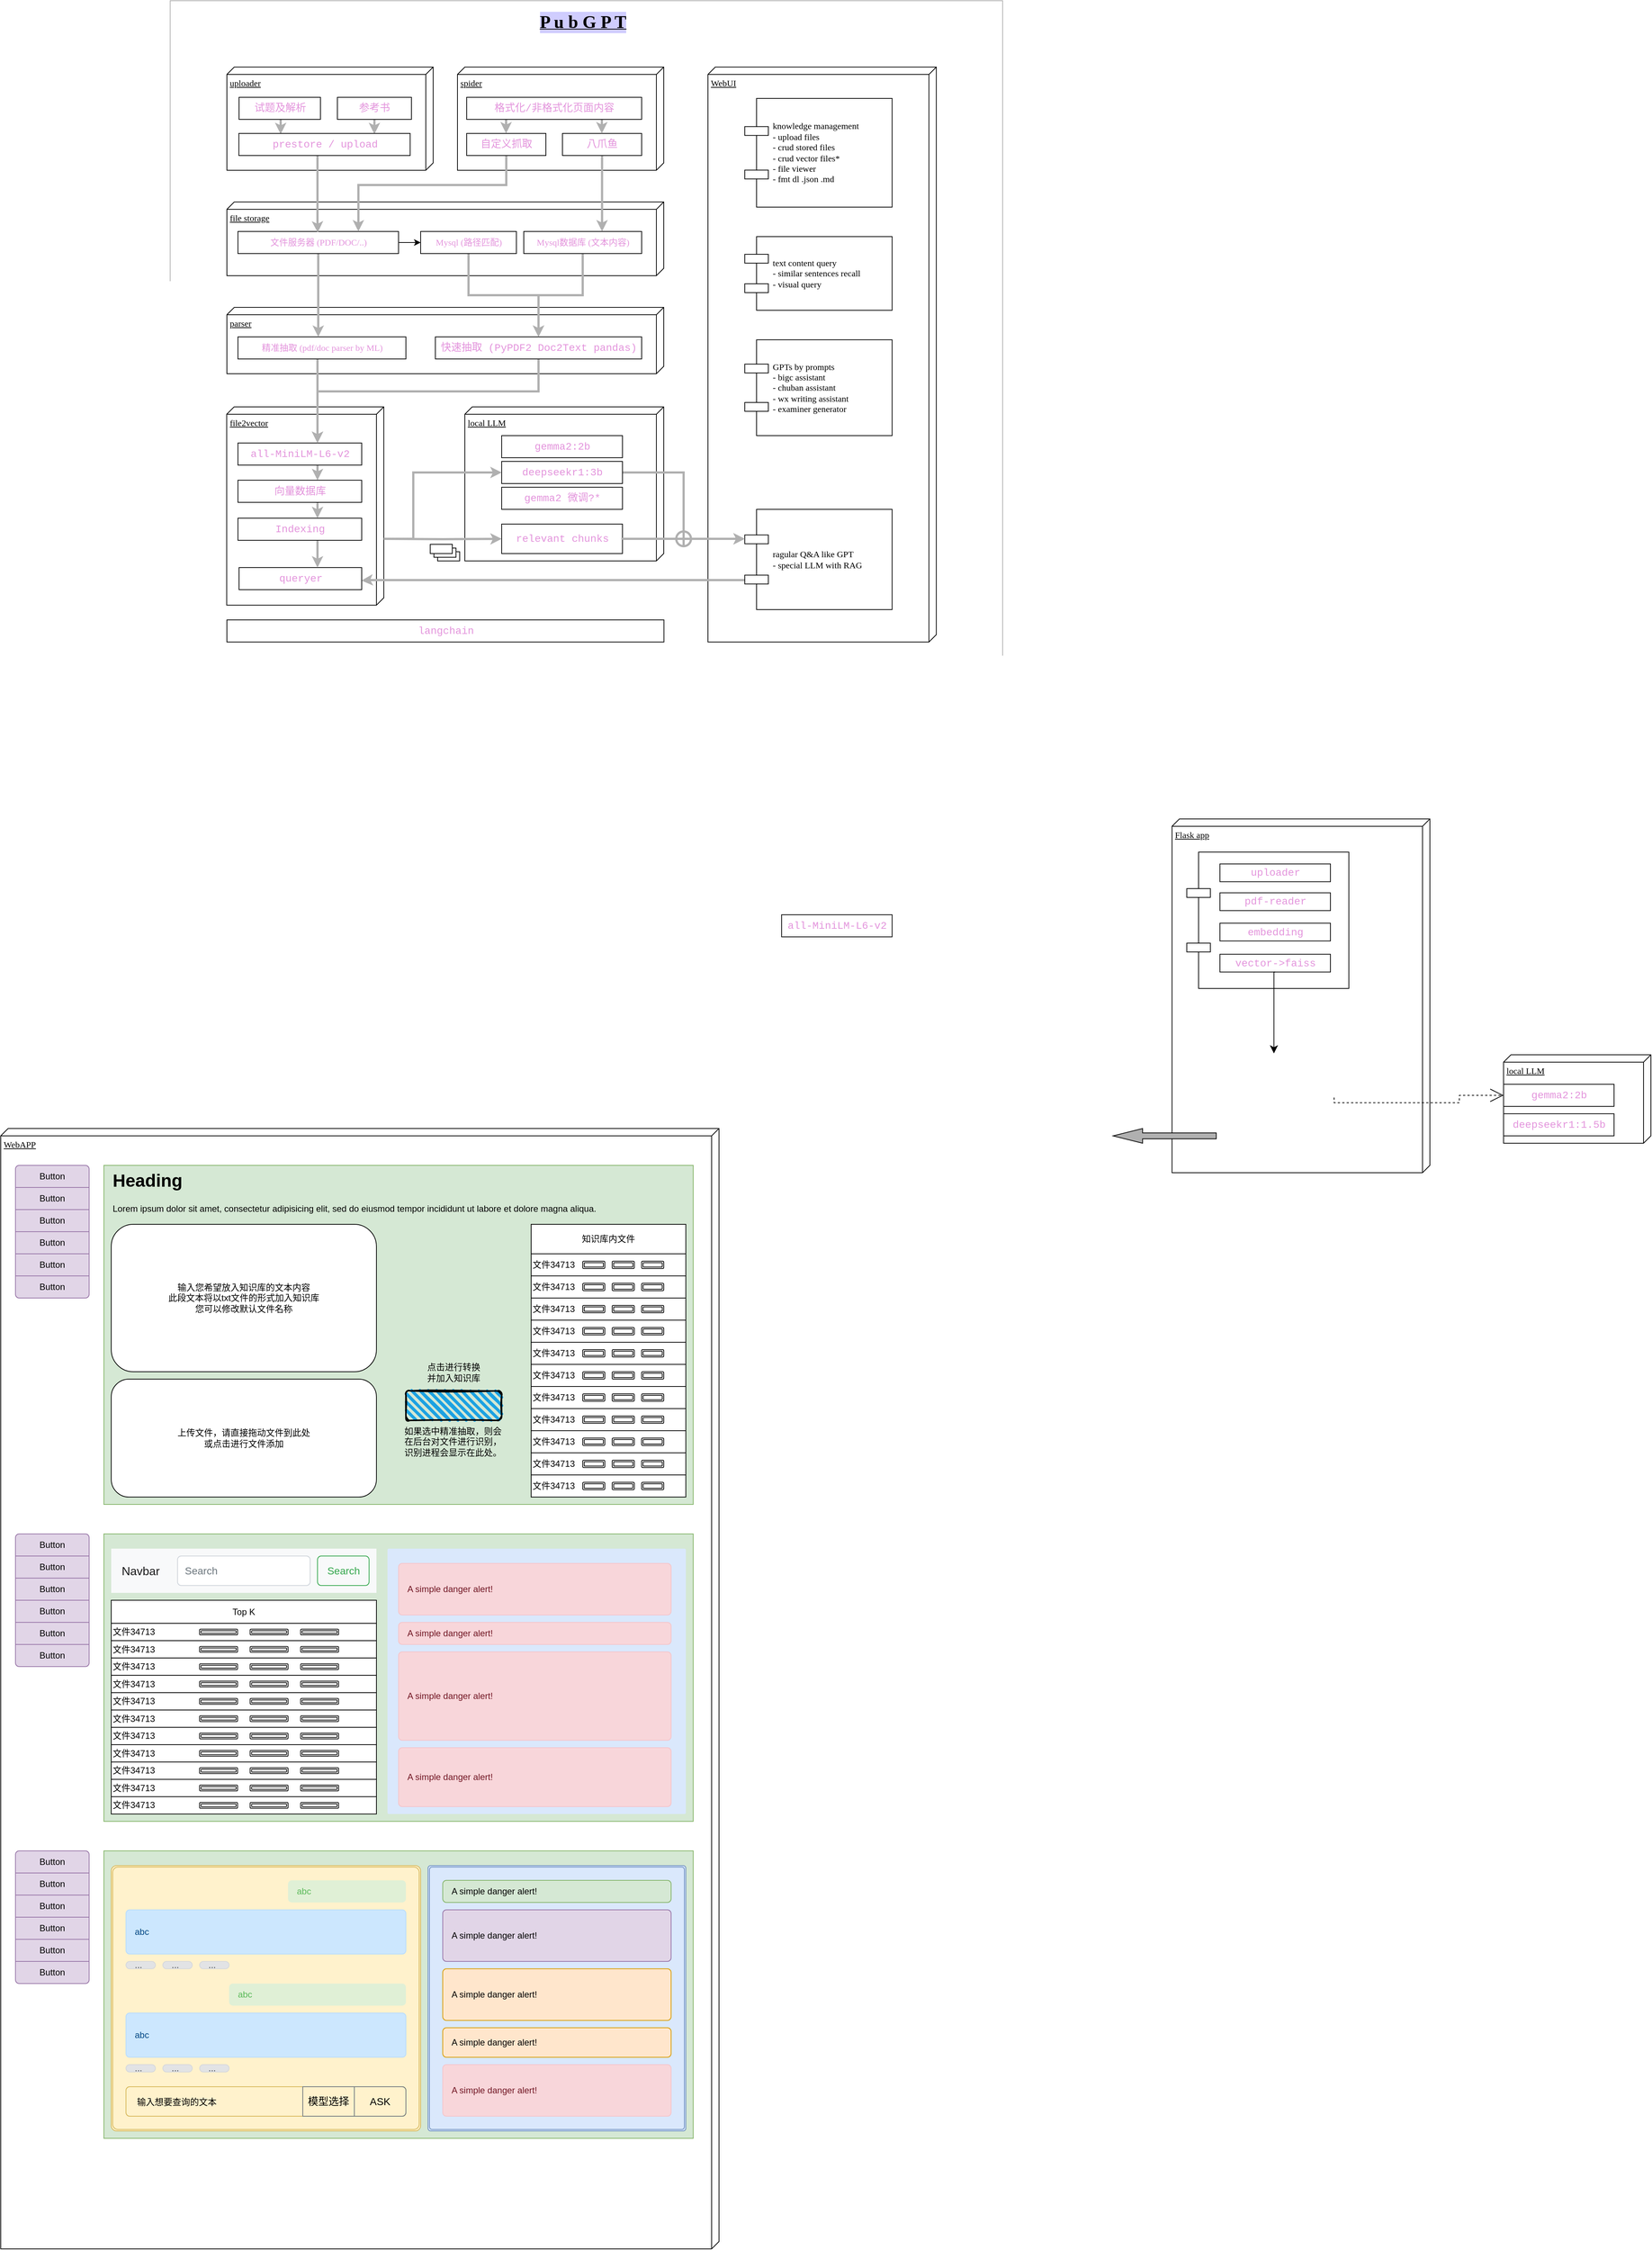 <mxfile version="26.0.11">
  <diagram name="Page-1" id="5f0bae14-7c28-e335-631c-24af17079c00">
    <mxGraphModel dx="2206" dy="2835" grid="1" gridSize="10" guides="1" tooltips="1" connect="1" arrows="1" fold="1" page="1" pageScale="1" pageWidth="1100" pageHeight="850" background="none" math="0" shadow="0">
      <root>
        <mxCell id="0" />
        <mxCell id="1" parent="0" />
        <mxCell id="w-1TMyF5ZO5eqGDd21DP-40" value="&lt;div&gt;&lt;b style=&quot;&quot;&gt;&lt;font style=&quot;font-size: 24px;&quot;&gt;P u b G P T&lt;/font&gt;&lt;/b&gt;&lt;/div&gt;" style="verticalAlign=top;align=center;spacingTop=8;spacingLeft=2;spacingRight=12;shape=cube;size=0;direction=south;fontStyle=4;html=1;rounded=0;shadow=0;comic=0;labelBackgroundColor=light-dark(#d0cdfe, #ededed);strokeWidth=1;fontFamily=Verdana;fontSize=12;strokeColor=light-dark(#b0b0b0, #ededed);" parent="1" vertex="1">
          <mxGeometry x="230" y="-1130" width="1130" height="940" as="geometry" />
        </mxCell>
        <mxCell id="w-1TMyF5ZO5eqGDd21DP-32" value="local LLM" style="verticalAlign=top;align=left;spacingTop=8;spacingLeft=2;spacingRight=12;shape=cube;size=10;direction=south;fontStyle=4;html=1;rounded=0;shadow=0;comic=0;labelBackgroundColor=none;strokeWidth=1;fontFamily=Verdana;fontSize=12" parent="1" vertex="1">
          <mxGeometry x="630" y="-579" width="270" height="209" as="geometry" />
        </mxCell>
        <mxCell id="w-1TMyF5ZO5eqGDd21DP-5" value="&lt;div&gt;spider&lt;/div&gt;" style="verticalAlign=top;align=left;spacingTop=8;spacingLeft=2;spacingRight=12;shape=cube;size=10;direction=south;fontStyle=4;html=1;rounded=0;shadow=0;comic=0;labelBackgroundColor=none;strokeWidth=1;fontFamily=Verdana;fontSize=12" parent="1" vertex="1">
          <mxGeometry x="620" y="-1040" width="280" height="140" as="geometry" />
        </mxCell>
        <mxCell id="i2lUXPtqXZ84Rkbq3Dct-17" value="WebAPP" style="verticalAlign=top;align=left;spacingTop=8;spacingLeft=2;spacingRight=12;shape=cube;size=10;direction=south;fontStyle=4;html=1;rounded=0;shadow=0;comic=0;labelBackgroundColor=none;strokeWidth=1;fontFamily=Verdana;fontSize=12" parent="1" vertex="1">
          <mxGeometry y="400" width="975" height="1520" as="geometry" />
        </mxCell>
        <mxCell id="39150e848f15840c-1" value="WebUI" style="verticalAlign=top;align=left;spacingTop=8;spacingLeft=2;spacingRight=12;shape=cube;size=10;direction=south;fontStyle=4;html=1;rounded=0;shadow=0;comic=0;labelBackgroundColor=none;strokeWidth=1;fontFamily=Verdana;fontSize=12" parent="1" vertex="1">
          <mxGeometry x="960" y="-1040" width="310" height="780" as="geometry" />
        </mxCell>
        <mxCell id="39150e848f15840c-2" value="Flask app" style="verticalAlign=top;align=left;spacingTop=8;spacingLeft=2;spacingRight=12;shape=cube;size=10;direction=south;fontStyle=4;html=1;rounded=0;shadow=0;comic=0;labelBackgroundColor=none;strokeWidth=1;fontFamily=Verdana;fontSize=12" parent="1" vertex="1">
          <mxGeometry x="1590" y="-20" width="350" height="480" as="geometry" />
        </mxCell>
        <mxCell id="39150e848f15840c-3" value="local LLM" style="verticalAlign=top;align=left;spacingTop=8;spacingLeft=2;spacingRight=12;shape=cube;size=10;direction=south;fontStyle=4;html=1;rounded=0;shadow=0;comic=0;labelBackgroundColor=none;strokeWidth=1;fontFamily=Verdana;fontSize=12" parent="1" vertex="1">
          <mxGeometry x="2040" y="300" width="200" height="120" as="geometry" />
        </mxCell>
        <mxCell id="39150e848f15840c-10" value="knowledge management&lt;div&gt;- upload files&lt;/div&gt;&lt;div&gt;- crud stored files&lt;/div&gt;&lt;div&gt;- crud vector files*&lt;/div&gt;&lt;div&gt;- file viewer&lt;/div&gt;&lt;div&gt;- fmt dl .json .md&lt;/div&gt;" style="shape=component;align=left;spacingLeft=36;rounded=0;shadow=0;comic=0;labelBackgroundColor=none;strokeWidth=1;fontFamily=Verdana;fontSize=12;html=1;" parent="1" vertex="1">
          <mxGeometry x="1010" y="-997.5" width="200" height="147.5" as="geometry" />
        </mxCell>
        <mxCell id="qHk7NxN9wu-OB0tFd30x-39" value="" style="edgeStyle=orthogonalEdgeStyle;rounded=0;orthogonalLoop=1;jettySize=auto;html=1;strokeWidth=3;entryX=0;entryY=0.5;entryDx=0;entryDy=0;strokeColor=#B0B0B0;" edge="1" parent="1" source="C8AHn7oLujGvq02Ve3YZ-1" target="w-1TMyF5ZO5eqGDd21DP-33">
          <mxGeometry relative="1" as="geometry">
            <Array as="points">
              <mxPoint x="560" y="-400" />
              <mxPoint x="560" y="-490" />
            </Array>
          </mxGeometry>
        </mxCell>
        <mxCell id="C8AHn7oLujGvq02Ve3YZ-1" value="file2vector" style="verticalAlign=top;align=left;spacingTop=8;spacingLeft=2;spacingRight=12;shape=cube;size=10;direction=south;fontStyle=4;html=1;rounded=0;shadow=0;comic=0;labelBackgroundColor=none;strokeWidth=1;fontFamily=Verdana;fontSize=12" parent="1" vertex="1">
          <mxGeometry x="306.75" y="-579" width="213.25" height="269" as="geometry" />
        </mxCell>
        <mxCell id="qHk7NxN9wu-OB0tFd30x-29" value="" style="edgeStyle=orthogonalEdgeStyle;rounded=0;orthogonalLoop=1;jettySize=auto;html=1;strokeColor=#B0B0B0;strokeWidth=3;" edge="1" parent="1" source="39150e848f15840c-4" target="qHk7NxN9wu-OB0tFd30x-5">
          <mxGeometry relative="1" as="geometry">
            <Array as="points">
              <mxPoint x="430" y="-490" />
              <mxPoint x="430" y="-490" />
            </Array>
          </mxGeometry>
        </mxCell>
        <mxCell id="39150e848f15840c-4" value="&lt;div style=&quot;color: rgb(214, 214, 221); font-family: Consolas, &amp;quot;Courier New&amp;quot;, monospace; font-size: 14px; line-height: 19px; white-space-collapse: preserve;&quot;&gt;&lt;span style=&quot;color: rgb(227, 148, 220);&quot;&gt;all-MiniLM-L6-v2&lt;/span&gt;&lt;/div&gt;" style="html=1;rounded=0;shadow=0;comic=0;labelBackgroundColor=none;strokeWidth=1;fontFamily=Verdana;fontSize=12;align=center;" parent="1" vertex="1">
          <mxGeometry x="322" y="-530" width="168" height="30" as="geometry" />
        </mxCell>
        <mxCell id="C8AHn7oLujGvq02Ve3YZ-3" value="&lt;div style=&quot;color: rgb(214, 214, 221); font-family: Consolas, &amp;quot;Courier New&amp;quot;, monospace; font-size: 14px; line-height: 19px; white-space-collapse: preserve;&quot;&gt;&lt;span style=&quot;color: rgb(227, 148, 220);&quot;&gt;gemma2:2b&lt;/span&gt;&lt;/div&gt;" style="html=1;rounded=0;shadow=0;comic=0;labelBackgroundColor=none;strokeWidth=1;fontFamily=Verdana;fontSize=12;align=center;" parent="1" vertex="1">
          <mxGeometry x="2040" y="340" width="150" height="30" as="geometry" />
        </mxCell>
        <mxCell id="C8AHn7oLujGvq02Ve3YZ-4" value="&lt;div style=&quot;color: rgb(214, 214, 221); font-family: Consolas, &amp;quot;Courier New&amp;quot;, monospace; font-size: 14px; line-height: 19px; white-space-collapse: preserve;&quot;&gt;&lt;span style=&quot;color: rgb(227, 148, 220);&quot;&gt;deepseekr1:1.5b&lt;/span&gt;&lt;/div&gt;" style="html=1;rounded=0;shadow=0;comic=0;labelBackgroundColor=none;strokeWidth=1;fontFamily=Verdana;fontSize=12;align=center;" parent="1" vertex="1">
          <mxGeometry x="2040" y="380" width="150" height="30" as="geometry" />
        </mxCell>
        <mxCell id="C8AHn7oLujGvq02Ve3YZ-15" value="text content query&lt;div&gt;- similar sentences recall&lt;/div&gt;&lt;div&gt;- visual query&lt;/div&gt;" style="shape=component;align=left;spacingLeft=36;rounded=0;shadow=0;comic=0;labelBackgroundColor=none;strokeWidth=1;fontFamily=Verdana;fontSize=12;html=1;" parent="1" vertex="1">
          <mxGeometry x="1010" y="-810" width="200" height="100" as="geometry" />
        </mxCell>
        <mxCell id="C8AHn7oLujGvq02Ve3YZ-17" value="GPTs by prompts&lt;div&gt;- bigc assistant&lt;br&gt;&lt;/div&gt;&lt;div&gt;- chuban assistant&lt;br&gt;&lt;/div&gt;&lt;div&gt;- wx writing assistant&lt;br&gt;&lt;/div&gt;&lt;div&gt;- examiner generator&lt;/div&gt;" style="shape=component;align=left;spacingLeft=36;rounded=0;shadow=0;comic=0;labelBackgroundColor=none;strokeWidth=1;fontFamily=Verdana;fontSize=12;html=1;" parent="1" vertex="1">
          <mxGeometry x="1010" y="-670" width="200" height="130" as="geometry" />
        </mxCell>
        <mxCell id="qHk7NxN9wu-OB0tFd30x-34" value="" style="edgeStyle=orthogonalEdgeStyle;rounded=0;orthogonalLoop=1;jettySize=auto;html=1;entryX=0.998;entryY=0.589;entryDx=0;entryDy=0;strokeWidth=3;entryPerimeter=0;strokeColor=#B0B0B0;" edge="1" parent="1" target="qHk7NxN9wu-OB0tFd30x-6">
          <mxGeometry relative="1" as="geometry">
            <mxPoint x="1010.0" y="-343.966" as="sourcePoint" />
            <mxPoint x="480.0" y="-344" as="targetPoint" />
            <Array as="points">
              <mxPoint x="500" y="-344" />
            </Array>
          </mxGeometry>
        </mxCell>
        <mxCell id="C8AHn7oLujGvq02Ve3YZ-18" value="ragular Q&amp;amp;A like GPT&lt;div&gt;- special LLM with RAG&lt;/div&gt;" style="shape=component;align=left;spacingLeft=36;rounded=0;shadow=0;comic=0;labelBackgroundColor=none;strokeWidth=1;fontFamily=Verdana;fontSize=12;html=1;" parent="1" vertex="1">
          <mxGeometry x="1010" y="-440" width="200" height="136" as="geometry" />
        </mxCell>
        <mxCell id="C8AHn7oLujGvq02Ve3YZ-19" value="" style="group" parent="1" vertex="1" connectable="0">
          <mxGeometry x="1610" y="25" width="220" height="185" as="geometry" />
        </mxCell>
        <mxCell id="C8AHn7oLujGvq02Ve3YZ-6" value="" style="shape=component;align=left;spacingLeft=36;rounded=0;shadow=0;comic=0;labelBackgroundColor=none;strokeWidth=1;fontFamily=Verdana;fontSize=12;html=1;" parent="C8AHn7oLujGvq02Ve3YZ-19" vertex="1">
          <mxGeometry width="220" height="185" as="geometry" />
        </mxCell>
        <mxCell id="C8AHn7oLujGvq02Ve3YZ-7" value="&lt;div style=&quot;color: rgb(214, 214, 221); font-family: Consolas, &amp;quot;Courier New&amp;quot;, monospace; font-size: 14px; line-height: 19px; white-space-collapse: preserve;&quot;&gt;&lt;span style=&quot;color: rgb(227, 148, 220);&quot;&gt;pdf-reader&lt;/span&gt;&lt;/div&gt;" style="html=1;rounded=0;shadow=0;comic=0;labelBackgroundColor=none;strokeWidth=1;fontFamily=Verdana;fontSize=12;align=center;" parent="C8AHn7oLujGvq02Ve3YZ-19" vertex="1">
          <mxGeometry x="45" y="55.261" width="150" height="24.13" as="geometry" />
        </mxCell>
        <mxCell id="C8AHn7oLujGvq02Ve3YZ-8" value="&lt;div style=&quot;color: rgb(214, 214, 221); font-family: Consolas, &amp;quot;Courier New&amp;quot;, monospace; font-size: 14px; line-height: 19px; white-space-collapse: preserve;&quot;&gt;&lt;span style=&quot;color: rgb(227, 148, 220);&quot;&gt;uploader&lt;/span&gt;&lt;/div&gt;" style="html=1;rounded=0;shadow=0;comic=0;labelBackgroundColor=none;strokeWidth=1;fontFamily=Verdana;fontSize=12;align=center;" parent="C8AHn7oLujGvq02Ve3YZ-19" vertex="1">
          <mxGeometry x="45" y="16.087" width="150" height="24.13" as="geometry" />
        </mxCell>
        <mxCell id="C8AHn7oLujGvq02Ve3YZ-9" value="&lt;div style=&quot;color: rgb(214, 214, 221); font-family: Consolas, &amp;quot;Courier New&amp;quot;, monospace; font-size: 14px; line-height: 19px; white-space-collapse: preserve;&quot;&gt;&lt;span style=&quot;color: rgb(227, 148, 220);&quot;&gt;embedding&lt;/span&gt;&lt;/div&gt;" style="html=1;rounded=0;shadow=0;comic=0;labelBackgroundColor=none;strokeWidth=1;fontFamily=Verdana;fontSize=12;align=center;" parent="C8AHn7oLujGvq02Ve3YZ-19" vertex="1">
          <mxGeometry x="45" y="96.435" width="150" height="24.13" as="geometry" />
        </mxCell>
        <mxCell id="C8AHn7oLujGvq02Ve3YZ-10" value="&lt;div style=&quot;color: rgb(214, 214, 221); font-family: Consolas, &amp;quot;Courier New&amp;quot;, monospace; font-size: 14px; line-height: 19px; white-space-collapse: preserve;&quot;&gt;&lt;span style=&quot;color: rgb(227, 148, 220);&quot;&gt;vector-&amp;gt;faiss&lt;/span&gt;&lt;/div&gt;" style="html=1;rounded=0;shadow=0;comic=0;labelBackgroundColor=none;strokeWidth=1;fontFamily=Verdana;fontSize=12;align=center;" parent="C8AHn7oLujGvq02Ve3YZ-19" vertex="1">
          <mxGeometry x="45" y="138.609" width="150" height="24.13" as="geometry" />
        </mxCell>
        <mxCell id="C8AHn7oLujGvq02Ve3YZ-29" style="edgeStyle=orthogonalEdgeStyle;rounded=0;html=1;labelBackgroundColor=none;startArrow=none;startFill=0;startSize=8;endArrow=open;endFill=0;endSize=16;fontFamily=Verdana;fontSize=12;dashed=1;entryX=0;entryY=0.5;entryDx=0;entryDy=0;exitX=1;exitY=0.5;exitDx=0;exitDy=0;" parent="1" target="C8AHn7oLujGvq02Ve3YZ-3" edge="1">
          <mxGeometry relative="1" as="geometry">
            <Array as="points">
              <mxPoint x="1810" y="365" />
              <mxPoint x="1980" y="365" />
              <mxPoint x="1980" y="355" />
            </Array>
            <mxPoint x="1810" y="358" as="sourcePoint" />
            <mxPoint x="2040" y="440" as="targetPoint" />
          </mxGeometry>
        </mxCell>
        <mxCell id="i2lUXPtqXZ84Rkbq3Dct-1" value="parser" style="verticalAlign=top;align=left;spacingTop=8;spacingLeft=2;spacingRight=12;shape=cube;size=10;direction=south;fontStyle=4;html=1;rounded=0;shadow=0;comic=0;labelBackgroundColor=none;strokeWidth=1;fontFamily=Verdana;fontSize=12" parent="1" vertex="1">
          <mxGeometry x="307" y="-714" width="593" height="90" as="geometry" />
        </mxCell>
        <mxCell id="qHk7NxN9wu-OB0tFd30x-26" value="" style="edgeStyle=orthogonalEdgeStyle;rounded=0;orthogonalLoop=1;jettySize=auto;html=1;strokeWidth=3;strokeColor=#B0B0B0;" edge="1" parent="1">
          <mxGeometry relative="1" as="geometry">
            <mxPoint x="430" y="-644" as="sourcePoint" />
            <mxPoint x="430" y="-530" as="targetPoint" />
            <Array as="points">
              <mxPoint x="430" y="-550" />
              <mxPoint x="430" y="-550" />
            </Array>
          </mxGeometry>
        </mxCell>
        <mxCell id="i2lUXPtqXZ84Rkbq3Dct-2" value="&lt;font color=&quot;#e394dc&quot;&gt;精准抽取 (pdf/doc parser by ML)&lt;/font&gt;" style="html=1;rounded=0;shadow=0;comic=0;labelBackgroundColor=none;strokeWidth=1;fontFamily=Verdana;fontSize=12;align=center;" parent="1" vertex="1">
          <mxGeometry x="322" y="-674" width="228" height="30" as="geometry" />
        </mxCell>
        <mxCell id="i2lUXPtqXZ84Rkbq3Dct-9" value="" style="edgeStyle=segmentEdgeStyle;endArrow=classic;html=1;curved=0;rounded=0;endSize=8;startSize=8;exitX=0.5;exitY=1;exitDx=0;exitDy=0;entryX=0.319;entryY=0.072;entryDx=0;entryDy=0;entryPerimeter=0;" parent="1" source="C8AHn7oLujGvq02Ve3YZ-10" edge="1">
          <mxGeometry width="50" height="50" relative="1" as="geometry">
            <mxPoint x="1860" y="320" as="sourcePoint" />
            <mxPoint x="1728.28" y="298.16" as="targetPoint" />
          </mxGeometry>
        </mxCell>
        <mxCell id="i2lUXPtqXZ84Rkbq3Dct-10" value="" style="html=1;shadow=0;dashed=0;align=center;verticalAlign=middle;shape=mxgraph.arrows2.arrow;dy=0.6;dx=40;direction=south;notch=0;rotation=90;fillColor=#B0B0B0;" parent="1" vertex="1">
          <mxGeometry x="1570" y="340" width="20" height="140" as="geometry" />
        </mxCell>
        <mxCell id="i2lUXPtqXZ84Rkbq3Dct-24" value="" style="rounded=0;whiteSpace=wrap;html=1;fillColor=#d5e8d4;strokeColor=#82b366;" parent="1" vertex="1">
          <mxGeometry x="140" y="950" width="800" height="390" as="geometry" />
        </mxCell>
        <mxCell id="i2lUXPtqXZ84Rkbq3Dct-26" value="" style="rounded=0;whiteSpace=wrap;html=1;fillColor=#d5e8d4;strokeColor=#82b366;" parent="1" vertex="1">
          <mxGeometry x="140" y="450" width="800" height="460" as="geometry" />
        </mxCell>
        <mxCell id="i2lUXPtqXZ84Rkbq3Dct-29" value="" style="rounded=1;whiteSpace=wrap;html=1;strokeWidth=2;fillWeight=4;hachureGap=8;hachureAngle=45;fillColor=#1ba1e2;sketch=1;" parent="1" vertex="1">
          <mxGeometry x="550" y="756" width="130" height="40" as="geometry" />
        </mxCell>
        <mxCell id="i2lUXPtqXZ84Rkbq3Dct-30" value="上传文件，请直接拖动文件到此处&lt;div&gt;或点击进行文件添加&lt;/div&gt;" style="rounded=1;whiteSpace=wrap;html=1;" parent="1" vertex="1">
          <mxGeometry x="150" y="740" width="360" height="160" as="geometry" />
        </mxCell>
        <mxCell id="i2lUXPtqXZ84Rkbq3Dct-31" value="输入您希望放入知识库的文本内容&lt;div&gt;此段文本将以txt文件的形式加入知识库&lt;/div&gt;&lt;div&gt;您可以修改默认文件名称&lt;/div&gt;" style="rounded=1;whiteSpace=wrap;html=1;" parent="1" vertex="1">
          <mxGeometry x="150" y="530" width="360" height="200" as="geometry" />
        </mxCell>
        <mxCell id="i2lUXPtqXZ84Rkbq3Dct-34" value="点击进行转换并加入知识库" style="text;html=1;align=center;verticalAlign=middle;whiteSpace=wrap;rounded=0;" parent="1" vertex="1">
          <mxGeometry x="575" y="706" width="80" height="50" as="geometry" />
        </mxCell>
        <mxCell id="i2lUXPtqXZ84Rkbq3Dct-84" value="" style="group" parent="1" vertex="1" connectable="0">
          <mxGeometry x="720" y="530" width="210" height="370" as="geometry" />
        </mxCell>
        <mxCell id="i2lUXPtqXZ84Rkbq3Dct-44" value="" style="group;strokeWidth=2;" parent="i2lUXPtqXZ84Rkbq3Dct-84" vertex="1" connectable="0">
          <mxGeometry width="210" height="280" as="geometry" />
        </mxCell>
        <mxCell id="i2lUXPtqXZ84Rkbq3Dct-35" value="知识库内文件" style="rounded=0;whiteSpace=wrap;html=1;" parent="i2lUXPtqXZ84Rkbq3Dct-44" vertex="1">
          <mxGeometry width="210" height="40" as="geometry" />
        </mxCell>
        <mxCell id="i2lUXPtqXZ84Rkbq3Dct-36" value="文件34713" style="rounded=0;whiteSpace=wrap;html=1;align=left;" parent="i2lUXPtqXZ84Rkbq3Dct-44" vertex="1">
          <mxGeometry y="40" width="210" height="30" as="geometry" />
        </mxCell>
        <mxCell id="i2lUXPtqXZ84Rkbq3Dct-37" value="&lt;span style=&quot;&quot;&gt;文件34713&lt;/span&gt;" style="rounded=0;whiteSpace=wrap;html=1;align=left;" parent="i2lUXPtqXZ84Rkbq3Dct-44" vertex="1">
          <mxGeometry y="70" width="210" height="30" as="geometry" />
        </mxCell>
        <mxCell id="i2lUXPtqXZ84Rkbq3Dct-38" value="&lt;span style=&quot;&quot;&gt;文件34713&lt;/span&gt;" style="rounded=0;whiteSpace=wrap;html=1;align=left;" parent="i2lUXPtqXZ84Rkbq3Dct-44" vertex="1">
          <mxGeometry y="100" width="210" height="30" as="geometry" />
        </mxCell>
        <mxCell id="i2lUXPtqXZ84Rkbq3Dct-39" value="&lt;span style=&quot;&quot;&gt;文件34713&lt;/span&gt;" style="rounded=0;whiteSpace=wrap;html=1;align=left;" parent="i2lUXPtqXZ84Rkbq3Dct-44" vertex="1">
          <mxGeometry y="130" width="210" height="30" as="geometry" />
        </mxCell>
        <mxCell id="i2lUXPtqXZ84Rkbq3Dct-40" value="&lt;span style=&quot;&quot;&gt;文件34713&lt;/span&gt;" style="rounded=0;whiteSpace=wrap;html=1;align=left;" parent="i2lUXPtqXZ84Rkbq3Dct-44" vertex="1">
          <mxGeometry y="160" width="210" height="30" as="geometry" />
        </mxCell>
        <mxCell id="i2lUXPtqXZ84Rkbq3Dct-41" value="&lt;span style=&quot;&quot;&gt;文件34713&lt;/span&gt;" style="rounded=0;whiteSpace=wrap;html=1;align=left;" parent="i2lUXPtqXZ84Rkbq3Dct-44" vertex="1">
          <mxGeometry y="190" width="210" height="30" as="geometry" />
        </mxCell>
        <mxCell id="i2lUXPtqXZ84Rkbq3Dct-42" value="&lt;span style=&quot;&quot;&gt;文件34713&lt;/span&gt;" style="rounded=0;whiteSpace=wrap;html=1;align=left;" parent="i2lUXPtqXZ84Rkbq3Dct-44" vertex="1">
          <mxGeometry y="220" width="210" height="30" as="geometry" />
        </mxCell>
        <mxCell id="i2lUXPtqXZ84Rkbq3Dct-43" value="&lt;span style=&quot;&quot;&gt;文件34713&lt;/span&gt;" style="rounded=0;whiteSpace=wrap;html=1;align=left;" parent="i2lUXPtqXZ84Rkbq3Dct-44" vertex="1">
          <mxGeometry y="250" width="210" height="30" as="geometry" />
        </mxCell>
        <mxCell id="i2lUXPtqXZ84Rkbq3Dct-46" value="" style="shape=ext;double=1;rounded=1;whiteSpace=wrap;html=1;" parent="i2lUXPtqXZ84Rkbq3Dct-44" vertex="1">
          <mxGeometry x="70" y="170" width="30" height="10" as="geometry" />
        </mxCell>
        <mxCell id="i2lUXPtqXZ84Rkbq3Dct-47" value="" style="shape=ext;double=1;rounded=1;whiteSpace=wrap;html=1;" parent="i2lUXPtqXZ84Rkbq3Dct-44" vertex="1">
          <mxGeometry x="110" y="170" width="30" height="10" as="geometry" />
        </mxCell>
        <mxCell id="i2lUXPtqXZ84Rkbq3Dct-48" value="" style="shape=ext;double=1;rounded=1;whiteSpace=wrap;html=1;" parent="i2lUXPtqXZ84Rkbq3Dct-44" vertex="1">
          <mxGeometry x="150" y="170" width="30" height="10" as="geometry" />
        </mxCell>
        <mxCell id="i2lUXPtqXZ84Rkbq3Dct-49" value="" style="shape=ext;double=1;rounded=1;whiteSpace=wrap;html=1;" parent="i2lUXPtqXZ84Rkbq3Dct-44" vertex="1">
          <mxGeometry x="70" y="200" width="30" height="10" as="geometry" />
        </mxCell>
        <mxCell id="i2lUXPtqXZ84Rkbq3Dct-50" value="" style="shape=ext;double=1;rounded=1;whiteSpace=wrap;html=1;" parent="i2lUXPtqXZ84Rkbq3Dct-44" vertex="1">
          <mxGeometry x="110" y="200" width="30" height="10" as="geometry" />
        </mxCell>
        <mxCell id="i2lUXPtqXZ84Rkbq3Dct-51" value="" style="shape=ext;double=1;rounded=1;whiteSpace=wrap;html=1;" parent="i2lUXPtqXZ84Rkbq3Dct-44" vertex="1">
          <mxGeometry x="150" y="200" width="30" height="10" as="geometry" />
        </mxCell>
        <mxCell id="i2lUXPtqXZ84Rkbq3Dct-52" value="" style="shape=ext;double=1;rounded=1;whiteSpace=wrap;html=1;" parent="i2lUXPtqXZ84Rkbq3Dct-44" vertex="1">
          <mxGeometry x="70" y="230" width="30" height="10" as="geometry" />
        </mxCell>
        <mxCell id="i2lUXPtqXZ84Rkbq3Dct-53" value="" style="shape=ext;double=1;rounded=1;whiteSpace=wrap;html=1;" parent="i2lUXPtqXZ84Rkbq3Dct-44" vertex="1">
          <mxGeometry x="110" y="230" width="30" height="10" as="geometry" />
        </mxCell>
        <mxCell id="i2lUXPtqXZ84Rkbq3Dct-54" value="" style="shape=ext;double=1;rounded=1;whiteSpace=wrap;html=1;" parent="i2lUXPtqXZ84Rkbq3Dct-44" vertex="1">
          <mxGeometry x="150" y="230" width="30" height="10" as="geometry" />
        </mxCell>
        <mxCell id="i2lUXPtqXZ84Rkbq3Dct-55" value="" style="shape=ext;double=1;rounded=1;whiteSpace=wrap;html=1;" parent="i2lUXPtqXZ84Rkbq3Dct-44" vertex="1">
          <mxGeometry x="70" y="260" width="30" height="10" as="geometry" />
        </mxCell>
        <mxCell id="i2lUXPtqXZ84Rkbq3Dct-56" value="" style="shape=ext;double=1;rounded=1;whiteSpace=wrap;html=1;" parent="i2lUXPtqXZ84Rkbq3Dct-44" vertex="1">
          <mxGeometry x="110" y="260" width="30" height="10" as="geometry" />
        </mxCell>
        <mxCell id="i2lUXPtqXZ84Rkbq3Dct-57" value="" style="shape=ext;double=1;rounded=1;whiteSpace=wrap;html=1;" parent="i2lUXPtqXZ84Rkbq3Dct-44" vertex="1">
          <mxGeometry x="150" y="260" width="30" height="10" as="geometry" />
        </mxCell>
        <mxCell id="i2lUXPtqXZ84Rkbq3Dct-58" value="" style="shape=ext;double=1;rounded=1;whiteSpace=wrap;html=1;" parent="i2lUXPtqXZ84Rkbq3Dct-44" vertex="1">
          <mxGeometry x="70" y="140" width="30" height="10" as="geometry" />
        </mxCell>
        <mxCell id="i2lUXPtqXZ84Rkbq3Dct-59" value="" style="shape=ext;double=1;rounded=1;whiteSpace=wrap;html=1;" parent="i2lUXPtqXZ84Rkbq3Dct-44" vertex="1">
          <mxGeometry x="110" y="140" width="30" height="10" as="geometry" />
        </mxCell>
        <mxCell id="i2lUXPtqXZ84Rkbq3Dct-60" value="" style="shape=ext;double=1;rounded=1;whiteSpace=wrap;html=1;" parent="i2lUXPtqXZ84Rkbq3Dct-44" vertex="1">
          <mxGeometry x="150" y="140" width="30" height="10" as="geometry" />
        </mxCell>
        <mxCell id="i2lUXPtqXZ84Rkbq3Dct-61" value="" style="shape=ext;double=1;rounded=1;whiteSpace=wrap;html=1;" parent="i2lUXPtqXZ84Rkbq3Dct-44" vertex="1">
          <mxGeometry x="70" y="110" width="30" height="10" as="geometry" />
        </mxCell>
        <mxCell id="i2lUXPtqXZ84Rkbq3Dct-62" value="" style="shape=ext;double=1;rounded=1;whiteSpace=wrap;html=1;" parent="i2lUXPtqXZ84Rkbq3Dct-44" vertex="1">
          <mxGeometry x="110" y="110" width="30" height="10" as="geometry" />
        </mxCell>
        <mxCell id="i2lUXPtqXZ84Rkbq3Dct-63" value="" style="shape=ext;double=1;rounded=1;whiteSpace=wrap;html=1;" parent="i2lUXPtqXZ84Rkbq3Dct-44" vertex="1">
          <mxGeometry x="150" y="110" width="30" height="10" as="geometry" />
        </mxCell>
        <mxCell id="i2lUXPtqXZ84Rkbq3Dct-64" value="" style="shape=ext;double=1;rounded=1;whiteSpace=wrap;html=1;" parent="i2lUXPtqXZ84Rkbq3Dct-44" vertex="1">
          <mxGeometry x="70" y="80" width="30" height="10" as="geometry" />
        </mxCell>
        <mxCell id="i2lUXPtqXZ84Rkbq3Dct-65" value="" style="shape=ext;double=1;rounded=1;whiteSpace=wrap;html=1;" parent="i2lUXPtqXZ84Rkbq3Dct-44" vertex="1">
          <mxGeometry x="110" y="80" width="30" height="10" as="geometry" />
        </mxCell>
        <mxCell id="i2lUXPtqXZ84Rkbq3Dct-66" value="" style="shape=ext;double=1;rounded=1;whiteSpace=wrap;html=1;" parent="i2lUXPtqXZ84Rkbq3Dct-44" vertex="1">
          <mxGeometry x="150" y="80" width="30" height="10" as="geometry" />
        </mxCell>
        <mxCell id="i2lUXPtqXZ84Rkbq3Dct-67" value="" style="shape=ext;double=1;rounded=1;whiteSpace=wrap;html=1;" parent="i2lUXPtqXZ84Rkbq3Dct-44" vertex="1">
          <mxGeometry x="70" y="50" width="30" height="10" as="geometry" />
        </mxCell>
        <mxCell id="i2lUXPtqXZ84Rkbq3Dct-68" value="" style="shape=ext;double=1;rounded=1;whiteSpace=wrap;html=1;" parent="i2lUXPtqXZ84Rkbq3Dct-44" vertex="1">
          <mxGeometry x="110" y="50" width="30" height="10" as="geometry" />
        </mxCell>
        <mxCell id="i2lUXPtqXZ84Rkbq3Dct-69" value="" style="shape=ext;double=1;rounded=1;whiteSpace=wrap;html=1;" parent="i2lUXPtqXZ84Rkbq3Dct-44" vertex="1">
          <mxGeometry x="150" y="50" width="30" height="10" as="geometry" />
        </mxCell>
        <mxCell id="i2lUXPtqXZ84Rkbq3Dct-71" value="&lt;span style=&quot;&quot;&gt;文件34713&lt;/span&gt;" style="rounded=0;whiteSpace=wrap;html=1;align=left;" parent="i2lUXPtqXZ84Rkbq3Dct-84" vertex="1">
          <mxGeometry y="280" width="210" height="30" as="geometry" />
        </mxCell>
        <mxCell id="i2lUXPtqXZ84Rkbq3Dct-72" value="&lt;span style=&quot;&quot;&gt;文件34713&lt;/span&gt;" style="rounded=0;whiteSpace=wrap;html=1;align=left;" parent="i2lUXPtqXZ84Rkbq3Dct-84" vertex="1">
          <mxGeometry y="310" width="210" height="30" as="geometry" />
        </mxCell>
        <mxCell id="i2lUXPtqXZ84Rkbq3Dct-73" value="&lt;span style=&quot;&quot;&gt;文件34713&lt;/span&gt;" style="rounded=0;whiteSpace=wrap;html=1;align=left;" parent="i2lUXPtqXZ84Rkbq3Dct-84" vertex="1">
          <mxGeometry y="340" width="210" height="30" as="geometry" />
        </mxCell>
        <mxCell id="i2lUXPtqXZ84Rkbq3Dct-74" value="" style="shape=ext;double=1;rounded=1;whiteSpace=wrap;html=1;" parent="i2lUXPtqXZ84Rkbq3Dct-84" vertex="1">
          <mxGeometry x="70" y="290" width="30" height="10" as="geometry" />
        </mxCell>
        <mxCell id="i2lUXPtqXZ84Rkbq3Dct-75" value="" style="shape=ext;double=1;rounded=1;whiteSpace=wrap;html=1;" parent="i2lUXPtqXZ84Rkbq3Dct-84" vertex="1">
          <mxGeometry x="110" y="290" width="30" height="10" as="geometry" />
        </mxCell>
        <mxCell id="i2lUXPtqXZ84Rkbq3Dct-76" value="" style="shape=ext;double=1;rounded=1;whiteSpace=wrap;html=1;" parent="i2lUXPtqXZ84Rkbq3Dct-84" vertex="1">
          <mxGeometry x="150" y="290" width="30" height="10" as="geometry" />
        </mxCell>
        <mxCell id="i2lUXPtqXZ84Rkbq3Dct-77" value="" style="shape=ext;double=1;rounded=1;whiteSpace=wrap;html=1;" parent="i2lUXPtqXZ84Rkbq3Dct-84" vertex="1">
          <mxGeometry x="70" y="320" width="30" height="10" as="geometry" />
        </mxCell>
        <mxCell id="i2lUXPtqXZ84Rkbq3Dct-78" value="" style="shape=ext;double=1;rounded=1;whiteSpace=wrap;html=1;" parent="i2lUXPtqXZ84Rkbq3Dct-84" vertex="1">
          <mxGeometry x="110" y="320" width="30" height="10" as="geometry" />
        </mxCell>
        <mxCell id="i2lUXPtqXZ84Rkbq3Dct-79" value="" style="shape=ext;double=1;rounded=1;whiteSpace=wrap;html=1;" parent="i2lUXPtqXZ84Rkbq3Dct-84" vertex="1">
          <mxGeometry x="150" y="320" width="30" height="10" as="geometry" />
        </mxCell>
        <mxCell id="i2lUXPtqXZ84Rkbq3Dct-80" value="" style="shape=ext;double=1;rounded=1;whiteSpace=wrap;html=1;" parent="i2lUXPtqXZ84Rkbq3Dct-84" vertex="1">
          <mxGeometry x="70" y="350" width="30" height="10" as="geometry" />
        </mxCell>
        <mxCell id="i2lUXPtqXZ84Rkbq3Dct-81" value="" style="shape=ext;double=1;rounded=1;whiteSpace=wrap;html=1;" parent="i2lUXPtqXZ84Rkbq3Dct-84" vertex="1">
          <mxGeometry x="110" y="350" width="30" height="10" as="geometry" />
        </mxCell>
        <mxCell id="i2lUXPtqXZ84Rkbq3Dct-82" value="" style="shape=ext;double=1;rounded=1;whiteSpace=wrap;html=1;" parent="i2lUXPtqXZ84Rkbq3Dct-84" vertex="1">
          <mxGeometry x="150" y="350" width="30" height="10" as="geometry" />
        </mxCell>
        <mxCell id="i2lUXPtqXZ84Rkbq3Dct-85" value="" style="group" parent="1" vertex="1" connectable="0">
          <mxGeometry x="150" y="1040" width="750" height="290" as="geometry" />
        </mxCell>
        <mxCell id="i2lUXPtqXZ84Rkbq3Dct-86" value="" style="group;strokeWidth=2;" parent="i2lUXPtqXZ84Rkbq3Dct-85" vertex="1" connectable="0">
          <mxGeometry width="750" height="219.459" as="geometry" />
        </mxCell>
        <mxCell id="i2lUXPtqXZ84Rkbq3Dct-87" value="Top K" style="rounded=0;whiteSpace=wrap;html=1;" parent="i2lUXPtqXZ84Rkbq3Dct-86" vertex="1">
          <mxGeometry width="360" height="31.351" as="geometry" />
        </mxCell>
        <mxCell id="i2lUXPtqXZ84Rkbq3Dct-88" value="文件34713" style="rounded=0;whiteSpace=wrap;html=1;align=left;" parent="i2lUXPtqXZ84Rkbq3Dct-86" vertex="1">
          <mxGeometry y="31.351" width="360" height="23.514" as="geometry" />
        </mxCell>
        <mxCell id="i2lUXPtqXZ84Rkbq3Dct-89" value="&lt;span style=&quot;&quot;&gt;文件34713&lt;/span&gt;" style="rounded=0;whiteSpace=wrap;html=1;align=left;" parent="i2lUXPtqXZ84Rkbq3Dct-86" vertex="1">
          <mxGeometry y="54.865" width="360" height="23.514" as="geometry" />
        </mxCell>
        <mxCell id="i2lUXPtqXZ84Rkbq3Dct-90" value="&lt;span style=&quot;&quot;&gt;文件34713&lt;/span&gt;" style="rounded=0;whiteSpace=wrap;html=1;align=left;" parent="i2lUXPtqXZ84Rkbq3Dct-86" vertex="1">
          <mxGeometry y="78.378" width="360" height="23.514" as="geometry" />
        </mxCell>
        <mxCell id="i2lUXPtqXZ84Rkbq3Dct-91" value="&lt;span style=&quot;&quot;&gt;文件34713&lt;/span&gt;" style="rounded=0;whiteSpace=wrap;html=1;align=left;" parent="i2lUXPtqXZ84Rkbq3Dct-86" vertex="1">
          <mxGeometry y="101.892" width="360" height="23.514" as="geometry" />
        </mxCell>
        <mxCell id="i2lUXPtqXZ84Rkbq3Dct-92" value="&lt;span style=&quot;&quot;&gt;文件34713&lt;/span&gt;" style="rounded=0;whiteSpace=wrap;html=1;align=left;" parent="i2lUXPtqXZ84Rkbq3Dct-86" vertex="1">
          <mxGeometry y="125.405" width="360" height="23.514" as="geometry" />
        </mxCell>
        <mxCell id="i2lUXPtqXZ84Rkbq3Dct-93" value="&lt;span style=&quot;&quot;&gt;文件34713&lt;/span&gt;" style="rounded=0;whiteSpace=wrap;html=1;align=left;" parent="i2lUXPtqXZ84Rkbq3Dct-86" vertex="1">
          <mxGeometry y="148.919" width="360" height="23.514" as="geometry" />
        </mxCell>
        <mxCell id="i2lUXPtqXZ84Rkbq3Dct-94" value="&lt;span style=&quot;&quot;&gt;文件34713&lt;/span&gt;" style="rounded=0;whiteSpace=wrap;html=1;align=left;" parent="i2lUXPtqXZ84Rkbq3Dct-86" vertex="1">
          <mxGeometry y="172.432" width="360" height="23.514" as="geometry" />
        </mxCell>
        <mxCell id="i2lUXPtqXZ84Rkbq3Dct-95" value="&lt;span style=&quot;&quot;&gt;文件34713&lt;/span&gt;" style="rounded=0;whiteSpace=wrap;html=1;align=left;" parent="i2lUXPtqXZ84Rkbq3Dct-86" vertex="1">
          <mxGeometry y="195.946" width="360" height="23.514" as="geometry" />
        </mxCell>
        <mxCell id="i2lUXPtqXZ84Rkbq3Dct-96" value="" style="shape=ext;double=1;rounded=1;whiteSpace=wrap;html=1;" parent="i2lUXPtqXZ84Rkbq3Dct-86" vertex="1">
          <mxGeometry x="120" y="133.243" width="51.429" height="7.838" as="geometry" />
        </mxCell>
        <mxCell id="i2lUXPtqXZ84Rkbq3Dct-97" value="" style="shape=ext;double=1;rounded=1;whiteSpace=wrap;html=1;" parent="i2lUXPtqXZ84Rkbq3Dct-86" vertex="1">
          <mxGeometry x="188.571" y="133.243" width="51.429" height="7.838" as="geometry" />
        </mxCell>
        <mxCell id="i2lUXPtqXZ84Rkbq3Dct-98" value="" style="shape=ext;double=1;rounded=1;whiteSpace=wrap;html=1;" parent="i2lUXPtqXZ84Rkbq3Dct-86" vertex="1">
          <mxGeometry x="257.143" y="133.243" width="51.429" height="7.838" as="geometry" />
        </mxCell>
        <mxCell id="i2lUXPtqXZ84Rkbq3Dct-99" value="" style="shape=ext;double=1;rounded=1;whiteSpace=wrap;html=1;" parent="i2lUXPtqXZ84Rkbq3Dct-86" vertex="1">
          <mxGeometry x="120" y="156.757" width="51.429" height="7.838" as="geometry" />
        </mxCell>
        <mxCell id="i2lUXPtqXZ84Rkbq3Dct-100" value="" style="shape=ext;double=1;rounded=1;whiteSpace=wrap;html=1;" parent="i2lUXPtqXZ84Rkbq3Dct-86" vertex="1">
          <mxGeometry x="188.571" y="156.757" width="51.429" height="7.838" as="geometry" />
        </mxCell>
        <mxCell id="i2lUXPtqXZ84Rkbq3Dct-101" value="" style="shape=ext;double=1;rounded=1;whiteSpace=wrap;html=1;" parent="i2lUXPtqXZ84Rkbq3Dct-86" vertex="1">
          <mxGeometry x="257.143" y="156.757" width="51.429" height="7.838" as="geometry" />
        </mxCell>
        <mxCell id="i2lUXPtqXZ84Rkbq3Dct-102" value="" style="shape=ext;double=1;rounded=1;whiteSpace=wrap;html=1;" parent="i2lUXPtqXZ84Rkbq3Dct-86" vertex="1">
          <mxGeometry x="120" y="180.27" width="51.429" height="7.838" as="geometry" />
        </mxCell>
        <mxCell id="i2lUXPtqXZ84Rkbq3Dct-103" value="" style="shape=ext;double=1;rounded=1;whiteSpace=wrap;html=1;" parent="i2lUXPtqXZ84Rkbq3Dct-86" vertex="1">
          <mxGeometry x="188.571" y="180.27" width="51.429" height="7.838" as="geometry" />
        </mxCell>
        <mxCell id="i2lUXPtqXZ84Rkbq3Dct-104" value="" style="shape=ext;double=1;rounded=1;whiteSpace=wrap;html=1;" parent="i2lUXPtqXZ84Rkbq3Dct-86" vertex="1">
          <mxGeometry x="257.143" y="180.27" width="51.429" height="7.838" as="geometry" />
        </mxCell>
        <mxCell id="i2lUXPtqXZ84Rkbq3Dct-105" value="" style="shape=ext;double=1;rounded=1;whiteSpace=wrap;html=1;" parent="i2lUXPtqXZ84Rkbq3Dct-86" vertex="1">
          <mxGeometry x="120" y="203.784" width="51.429" height="7.838" as="geometry" />
        </mxCell>
        <mxCell id="i2lUXPtqXZ84Rkbq3Dct-106" value="" style="shape=ext;double=1;rounded=1;whiteSpace=wrap;html=1;" parent="i2lUXPtqXZ84Rkbq3Dct-86" vertex="1">
          <mxGeometry x="188.571" y="203.784" width="51.429" height="7.838" as="geometry" />
        </mxCell>
        <mxCell id="i2lUXPtqXZ84Rkbq3Dct-107" value="" style="shape=ext;double=1;rounded=1;whiteSpace=wrap;html=1;" parent="i2lUXPtqXZ84Rkbq3Dct-86" vertex="1">
          <mxGeometry x="257.143" y="203.784" width="51.429" height="7.838" as="geometry" />
        </mxCell>
        <mxCell id="i2lUXPtqXZ84Rkbq3Dct-108" value="" style="shape=ext;double=1;rounded=1;whiteSpace=wrap;html=1;" parent="i2lUXPtqXZ84Rkbq3Dct-86" vertex="1">
          <mxGeometry x="120" y="109.73" width="51.429" height="7.838" as="geometry" />
        </mxCell>
        <mxCell id="i2lUXPtqXZ84Rkbq3Dct-109" value="" style="shape=ext;double=1;rounded=1;whiteSpace=wrap;html=1;" parent="i2lUXPtqXZ84Rkbq3Dct-86" vertex="1">
          <mxGeometry x="188.571" y="109.73" width="51.429" height="7.838" as="geometry" />
        </mxCell>
        <mxCell id="i2lUXPtqXZ84Rkbq3Dct-110" value="" style="shape=ext;double=1;rounded=1;whiteSpace=wrap;html=1;" parent="i2lUXPtqXZ84Rkbq3Dct-86" vertex="1">
          <mxGeometry x="257.143" y="109.73" width="51.429" height="7.838" as="geometry" />
        </mxCell>
        <mxCell id="i2lUXPtqXZ84Rkbq3Dct-111" value="" style="shape=ext;double=1;rounded=1;whiteSpace=wrap;html=1;" parent="i2lUXPtqXZ84Rkbq3Dct-86" vertex="1">
          <mxGeometry x="120" y="86.216" width="51.429" height="7.838" as="geometry" />
        </mxCell>
        <mxCell id="i2lUXPtqXZ84Rkbq3Dct-112" value="" style="shape=ext;double=1;rounded=1;whiteSpace=wrap;html=1;" parent="i2lUXPtqXZ84Rkbq3Dct-86" vertex="1">
          <mxGeometry x="188.571" y="86.216" width="51.429" height="7.838" as="geometry" />
        </mxCell>
        <mxCell id="i2lUXPtqXZ84Rkbq3Dct-113" value="" style="shape=ext;double=1;rounded=1;whiteSpace=wrap;html=1;" parent="i2lUXPtqXZ84Rkbq3Dct-86" vertex="1">
          <mxGeometry x="257.143" y="86.216" width="51.429" height="7.838" as="geometry" />
        </mxCell>
        <mxCell id="i2lUXPtqXZ84Rkbq3Dct-114" value="" style="shape=ext;double=1;rounded=1;whiteSpace=wrap;html=1;" parent="i2lUXPtqXZ84Rkbq3Dct-86" vertex="1">
          <mxGeometry x="120" y="62.703" width="51.429" height="7.838" as="geometry" />
        </mxCell>
        <mxCell id="i2lUXPtqXZ84Rkbq3Dct-115" value="" style="shape=ext;double=1;rounded=1;whiteSpace=wrap;html=1;" parent="i2lUXPtqXZ84Rkbq3Dct-86" vertex="1">
          <mxGeometry x="188.571" y="62.703" width="51.429" height="7.838" as="geometry" />
        </mxCell>
        <mxCell id="i2lUXPtqXZ84Rkbq3Dct-116" value="" style="shape=ext;double=1;rounded=1;whiteSpace=wrap;html=1;" parent="i2lUXPtqXZ84Rkbq3Dct-86" vertex="1">
          <mxGeometry x="257.143" y="62.703" width="51.429" height="7.838" as="geometry" />
        </mxCell>
        <mxCell id="i2lUXPtqXZ84Rkbq3Dct-117" value="" style="shape=ext;double=1;rounded=1;whiteSpace=wrap;html=1;" parent="i2lUXPtqXZ84Rkbq3Dct-86" vertex="1">
          <mxGeometry x="120" y="39.189" width="51.429" height="7.838" as="geometry" />
        </mxCell>
        <mxCell id="i2lUXPtqXZ84Rkbq3Dct-118" value="" style="shape=ext;double=1;rounded=1;whiteSpace=wrap;html=1;" parent="i2lUXPtqXZ84Rkbq3Dct-86" vertex="1">
          <mxGeometry x="188.571" y="39.189" width="51.429" height="7.838" as="geometry" />
        </mxCell>
        <mxCell id="i2lUXPtqXZ84Rkbq3Dct-119" value="" style="shape=ext;double=1;rounded=1;whiteSpace=wrap;html=1;" parent="i2lUXPtqXZ84Rkbq3Dct-86" vertex="1">
          <mxGeometry x="257.143" y="39.189" width="51.429" height="7.838" as="geometry" />
        </mxCell>
        <mxCell id="i2lUXPtqXZ84Rkbq3Dct-120" value="&lt;span style=&quot;&quot;&gt;文件34713&lt;/span&gt;" style="rounded=0;whiteSpace=wrap;html=1;align=left;" parent="i2lUXPtqXZ84Rkbq3Dct-85" vertex="1">
          <mxGeometry y="219.459" width="360" height="23.514" as="geometry" />
        </mxCell>
        <mxCell id="i2lUXPtqXZ84Rkbq3Dct-121" value="&lt;span style=&quot;&quot;&gt;文件34713&lt;/span&gt;" style="rounded=0;whiteSpace=wrap;html=1;align=left;" parent="i2lUXPtqXZ84Rkbq3Dct-85" vertex="1">
          <mxGeometry y="242.973" width="360" height="23.514" as="geometry" />
        </mxCell>
        <mxCell id="i2lUXPtqXZ84Rkbq3Dct-122" value="&lt;span style=&quot;&quot;&gt;文件34713&lt;/span&gt;" style="rounded=0;whiteSpace=wrap;html=1;align=left;" parent="i2lUXPtqXZ84Rkbq3Dct-85" vertex="1">
          <mxGeometry y="266.486" width="360" height="23.514" as="geometry" />
        </mxCell>
        <mxCell id="i2lUXPtqXZ84Rkbq3Dct-123" value="" style="shape=ext;double=1;rounded=1;whiteSpace=wrap;html=1;" parent="i2lUXPtqXZ84Rkbq3Dct-85" vertex="1">
          <mxGeometry x="120" y="227.297" width="51.429" height="7.838" as="geometry" />
        </mxCell>
        <mxCell id="i2lUXPtqXZ84Rkbq3Dct-124" value="" style="shape=ext;double=1;rounded=1;whiteSpace=wrap;html=1;" parent="i2lUXPtqXZ84Rkbq3Dct-85" vertex="1">
          <mxGeometry x="188.571" y="227.297" width="51.429" height="7.838" as="geometry" />
        </mxCell>
        <mxCell id="i2lUXPtqXZ84Rkbq3Dct-125" value="" style="shape=ext;double=1;rounded=1;whiteSpace=wrap;html=1;" parent="i2lUXPtqXZ84Rkbq3Dct-85" vertex="1">
          <mxGeometry x="257.143" y="227.297" width="51.429" height="7.838" as="geometry" />
        </mxCell>
        <mxCell id="i2lUXPtqXZ84Rkbq3Dct-126" value="" style="shape=ext;double=1;rounded=1;whiteSpace=wrap;html=1;" parent="i2lUXPtqXZ84Rkbq3Dct-85" vertex="1">
          <mxGeometry x="120" y="250.811" width="51.429" height="7.838" as="geometry" />
        </mxCell>
        <mxCell id="i2lUXPtqXZ84Rkbq3Dct-127" value="" style="shape=ext;double=1;rounded=1;whiteSpace=wrap;html=1;" parent="i2lUXPtqXZ84Rkbq3Dct-85" vertex="1">
          <mxGeometry x="188.571" y="250.811" width="51.429" height="7.838" as="geometry" />
        </mxCell>
        <mxCell id="i2lUXPtqXZ84Rkbq3Dct-128" value="" style="shape=ext;double=1;rounded=1;whiteSpace=wrap;html=1;" parent="i2lUXPtqXZ84Rkbq3Dct-85" vertex="1">
          <mxGeometry x="257.143" y="250.811" width="51.429" height="7.838" as="geometry" />
        </mxCell>
        <mxCell id="i2lUXPtqXZ84Rkbq3Dct-129" value="" style="shape=ext;double=1;rounded=1;whiteSpace=wrap;html=1;" parent="i2lUXPtqXZ84Rkbq3Dct-85" vertex="1">
          <mxGeometry x="120" y="274.324" width="51.429" height="7.838" as="geometry" />
        </mxCell>
        <mxCell id="i2lUXPtqXZ84Rkbq3Dct-130" value="" style="shape=ext;double=1;rounded=1;whiteSpace=wrap;html=1;" parent="i2lUXPtqXZ84Rkbq3Dct-85" vertex="1">
          <mxGeometry x="188.571" y="274.324" width="51.429" height="7.838" as="geometry" />
        </mxCell>
        <mxCell id="i2lUXPtqXZ84Rkbq3Dct-131" value="" style="shape=ext;double=1;rounded=1;whiteSpace=wrap;html=1;" parent="i2lUXPtqXZ84Rkbq3Dct-85" vertex="1">
          <mxGeometry x="257.143" y="274.324" width="51.429" height="7.838" as="geometry" />
        </mxCell>
        <mxCell id="i2lUXPtqXZ84Rkbq3Dct-145" value="如果选中精准抽取，则会在后台对文件进行识别，识别进程会显示在此处。" style="text;html=1;align=left;verticalAlign=middle;whiteSpace=wrap;rounded=0;" parent="1" vertex="1">
          <mxGeometry x="546.25" y="800" width="137.5" height="50" as="geometry" />
        </mxCell>
        <mxCell id="i2lUXPtqXZ84Rkbq3Dct-146" value="" style="rounded=0;whiteSpace=wrap;html=1;fillColor=#d5e8d4;strokeColor=#82b366;" parent="1" vertex="1">
          <mxGeometry x="140" y="1380" width="800" height="390" as="geometry" />
        </mxCell>
        <mxCell id="i2lUXPtqXZ84Rkbq3Dct-196" value="" style="shape=ext;double=1;rounded=1;whiteSpace=wrap;html=1;arcSize=2;fillColor=#fff2cc;strokeColor=#d6b656;" parent="1" vertex="1">
          <mxGeometry x="150" y="1400" width="420" height="360" as="geometry" />
        </mxCell>
        <mxCell id="i2lUXPtqXZ84Rkbq3Dct-197" value="" style="shape=ext;double=1;rounded=1;whiteSpace=wrap;html=1;arcSize=1;fillColor=#dae8fc;strokeColor=#6c8ebf;" parent="1" vertex="1">
          <mxGeometry x="580" y="1400" width="350" height="360" as="geometry" />
        </mxCell>
        <mxCell id="i2lUXPtqXZ84Rkbq3Dct-205" value="" style="html=1;shadow=0;dashed=0;fillColor=#F8F9FA;strokeColor=none;fontSize=16;fontColor=#181819;align=left;spacing=15;" parent="1" vertex="1">
          <mxGeometry x="150" y="970" width="360" height="60" as="geometry" />
        </mxCell>
        <mxCell id="i2lUXPtqXZ84Rkbq3Dct-206" value="" style="swimlane;shape=mxgraph.bootstrap.anchor;strokeColor=none;fillColor=none;fontColor=#0085FC;fontStyle=0;childLayout=stackLayout;horizontal=0;startSize=0;horizontalStack=1;resizeParent=1;resizeParentMax=0;resizeLast=0;collapsible=0;marginBottom=0;whiteSpace=wrap;html=1;resizeWidth=0;" parent="i2lUXPtqXZ84Rkbq3Dct-205" vertex="1">
          <mxGeometry y="10.0" width="80" height="40.0" as="geometry" />
        </mxCell>
        <mxCell id="i2lUXPtqXZ84Rkbq3Dct-207" value="Navbar" style="text;strokeColor=none;align=center;verticalAlign=middle;spacingLeft=10;spacingRight=10;points=[[0,0.5],[1,0.5]];portConstraint=eastwest;rotatable=0;whiteSpace=wrap;html=1;fillColor=none;fontColor=#181819;fontSize=16;" parent="i2lUXPtqXZ84Rkbq3Dct-206" vertex="1">
          <mxGeometry width="80" height="40.0" as="geometry" />
        </mxCell>
        <mxCell id="i2lUXPtqXZ84Rkbq3Dct-208" value="Search" style="html=1;shadow=0;dashed=0;shape=mxgraph.bootstrap.rrect;rSize=5;fontSize=14;fontColor=#33A64C;strokeColor=#33A64C;fillColor=none;" parent="i2lUXPtqXZ84Rkbq3Dct-205" vertex="1">
          <mxGeometry x="1" width="70" height="40" relative="1" as="geometry">
            <mxPoint x="-80" y="10" as="offset" />
          </mxGeometry>
        </mxCell>
        <mxCell id="i2lUXPtqXZ84Rkbq3Dct-209" value="Search" style="html=1;shadow=0;dashed=0;shape=mxgraph.bootstrap.rrect;rSize=5;fontSize=14;fontColor=#6C767D;strokeColor=#CED4DA;fillColor=#ffffff;align=left;spacing=10;" parent="i2lUXPtqXZ84Rkbq3Dct-205" vertex="1">
          <mxGeometry x="1" width="180" height="40" relative="1" as="geometry">
            <mxPoint x="-270" y="10" as="offset" />
          </mxGeometry>
        </mxCell>
        <mxCell id="i2lUXPtqXZ84Rkbq3Dct-210" value="" style="html=1;shadow=0;dashed=0;shape=mxgraph.bootstrap.checkbox2;labelPosition=right;verticalLabelPosition=middle;align=left;verticalAlign=middle;fillColor=#dae8fc;checked=0;spacing=5;checkedFill=#0085FC;checkedStroke=#ffffff;sketch=0;strokeColor=none;" parent="1" vertex="1">
          <mxGeometry x="525" y="970" width="405" height="360" as="geometry" />
        </mxCell>
        <mxCell id="i2lUXPtqXZ84Rkbq3Dct-211" value="A simple danger alert!" style="html=1;shadow=0;dashed=0;shape=mxgraph.bootstrap.rrect;rSize=5;strokeColor=#F4C5CB;strokeWidth=1;fillColor=#F8D6DA;fontColor=#711623;whiteSpace=wrap;align=left;verticalAlign=middle;spacingLeft=10;" parent="1" vertex="1">
          <mxGeometry x="540" y="990" width="370" height="70" as="geometry" />
        </mxCell>
        <mxCell id="i2lUXPtqXZ84Rkbq3Dct-212" value="A simple danger alert!" style="html=1;shadow=0;dashed=0;shape=mxgraph.bootstrap.rrect;rSize=5;strokeColor=#F4C5CB;strokeWidth=1;fillColor=#F8D6DA;fontColor=#711623;whiteSpace=wrap;align=left;verticalAlign=middle;spacingLeft=10;" parent="1" vertex="1">
          <mxGeometry x="540" y="1070" width="370" height="30" as="geometry" />
        </mxCell>
        <mxCell id="i2lUXPtqXZ84Rkbq3Dct-213" value="A simple danger alert!" style="html=1;shadow=0;dashed=0;shape=mxgraph.bootstrap.rrect;rSize=5;strokeColor=#F4C5CB;strokeWidth=1;fillColor=#F8D6DA;fontColor=#711623;whiteSpace=wrap;align=left;verticalAlign=middle;spacingLeft=10;" parent="1" vertex="1">
          <mxGeometry x="540" y="1110" width="370" height="120" as="geometry" />
        </mxCell>
        <mxCell id="i2lUXPtqXZ84Rkbq3Dct-214" value="A simple danger alert!" style="html=1;shadow=0;dashed=0;shape=mxgraph.bootstrap.rrect;rSize=5;strokeColor=#F4C5CB;strokeWidth=1;fillColor=#F8D6DA;fontColor=#711623;whiteSpace=wrap;align=left;verticalAlign=middle;spacingLeft=10;" parent="1" vertex="1">
          <mxGeometry x="540" y="1240" width="370" height="80" as="geometry" />
        </mxCell>
        <mxCell id="i2lUXPtqXZ84Rkbq3Dct-215" value="" style="swimlane;shape=mxgraph.bootstrap.anchor;strokeColor=#9673a6;fillColor=#e1d5e7;fontStyle=0;childLayout=stackLayout;horizontal=1;startSize=0;horizontalStack=0;resizeParent=1;resizeParentMax=0;resizeLast=0;collapsible=0;marginBottom=0;whiteSpace=wrap;html=1;" parent="1" vertex="1">
          <mxGeometry x="20" y="950" width="100" height="180" as="geometry" />
        </mxCell>
        <mxCell id="i2lUXPtqXZ84Rkbq3Dct-216" value="Button" style="text;strokeColor=inherit;align=center;verticalAlign=middle;spacingLeft=10;spacingRight=10;overflow=hidden;points=[[0,0.5],[1,0.5]];portConstraint=eastwest;rotatable=0;whiteSpace=wrap;html=1;shape=mxgraph.bootstrap.topButton;rSize=5;fillColor=inherit;fontColor=inherit;" parent="i2lUXPtqXZ84Rkbq3Dct-215" vertex="1">
          <mxGeometry width="100" height="30" as="geometry" />
        </mxCell>
        <mxCell id="i2lUXPtqXZ84Rkbq3Dct-217" value="Button" style="text;strokeColor=inherit;align=center;verticalAlign=middle;spacingLeft=10;spacingRight=10;overflow=hidden;points=[[0,0.5],[1,0.5]];portConstraint=eastwest;rotatable=0;whiteSpace=wrap;html=1;rSize=5;fillColor=inherit;fontColor=inherit;" parent="i2lUXPtqXZ84Rkbq3Dct-215" vertex="1">
          <mxGeometry y="30" width="100" height="30" as="geometry" />
        </mxCell>
        <mxCell id="i2lUXPtqXZ84Rkbq3Dct-218" value="Button" style="text;strokeColor=inherit;align=center;verticalAlign=middle;spacingLeft=10;spacingRight=10;overflow=hidden;points=[[0,0.5],[1,0.5]];portConstraint=eastwest;rotatable=0;whiteSpace=wrap;html=1;rSize=5;fillColor=inherit;fontColor=inherit;" parent="i2lUXPtqXZ84Rkbq3Dct-215" vertex="1">
          <mxGeometry y="60" width="100" height="30" as="geometry" />
        </mxCell>
        <mxCell id="i2lUXPtqXZ84Rkbq3Dct-219" value="Button" style="text;strokeColor=inherit;align=center;verticalAlign=middle;spacingLeft=10;spacingRight=10;overflow=hidden;points=[[0,0.5],[1,0.5]];portConstraint=eastwest;rotatable=0;whiteSpace=wrap;html=1;rSize=5;fillColor=inherit;fontColor=inherit;" parent="i2lUXPtqXZ84Rkbq3Dct-215" vertex="1">
          <mxGeometry y="90" width="100" height="30" as="geometry" />
        </mxCell>
        <mxCell id="i2lUXPtqXZ84Rkbq3Dct-220" value="Button" style="text;strokeColor=inherit;align=center;verticalAlign=middle;spacingLeft=10;spacingRight=10;overflow=hidden;points=[[0,0.5],[1,0.5]];portConstraint=eastwest;rotatable=0;whiteSpace=wrap;html=1;rSize=5;fillColor=inherit;fontColor=inherit;" parent="i2lUXPtqXZ84Rkbq3Dct-215" vertex="1">
          <mxGeometry y="120" width="100" height="30" as="geometry" />
        </mxCell>
        <mxCell id="i2lUXPtqXZ84Rkbq3Dct-221" value="Button" style="text;strokeColor=inherit;align=center;verticalAlign=middle;spacingLeft=10;spacingRight=10;overflow=hidden;points=[[0,0.5],[1,0.5]];portConstraint=eastwest;rotatable=0;whiteSpace=wrap;html=1;shape=mxgraph.bootstrap.bottomButton;rSize=5;fillColor=inherit;fontColor=inherit;" parent="i2lUXPtqXZ84Rkbq3Dct-215" vertex="1">
          <mxGeometry y="150" width="100" height="30" as="geometry" />
        </mxCell>
        <mxCell id="i2lUXPtqXZ84Rkbq3Dct-229" value="" style="swimlane;shape=mxgraph.bootstrap.anchor;strokeColor=#9673a6;fillColor=#e1d5e7;fontStyle=0;childLayout=stackLayout;horizontal=1;startSize=0;horizontalStack=0;resizeParent=1;resizeParentMax=0;resizeLast=0;collapsible=0;marginBottom=0;whiteSpace=wrap;html=1;" parent="1" vertex="1">
          <mxGeometry x="20" y="450" width="100" height="180" as="geometry" />
        </mxCell>
        <mxCell id="i2lUXPtqXZ84Rkbq3Dct-230" value="Button" style="text;strokeColor=inherit;align=center;verticalAlign=middle;spacingLeft=10;spacingRight=10;overflow=hidden;points=[[0,0.5],[1,0.5]];portConstraint=eastwest;rotatable=0;whiteSpace=wrap;html=1;shape=mxgraph.bootstrap.topButton;rSize=5;fillColor=inherit;fontColor=inherit;" parent="i2lUXPtqXZ84Rkbq3Dct-229" vertex="1">
          <mxGeometry width="100" height="30" as="geometry" />
        </mxCell>
        <mxCell id="i2lUXPtqXZ84Rkbq3Dct-231" value="Button" style="text;strokeColor=inherit;align=center;verticalAlign=middle;spacingLeft=10;spacingRight=10;overflow=hidden;points=[[0,0.5],[1,0.5]];portConstraint=eastwest;rotatable=0;whiteSpace=wrap;html=1;rSize=5;fillColor=inherit;fontColor=inherit;" parent="i2lUXPtqXZ84Rkbq3Dct-229" vertex="1">
          <mxGeometry y="30" width="100" height="30" as="geometry" />
        </mxCell>
        <mxCell id="i2lUXPtqXZ84Rkbq3Dct-232" value="Button" style="text;strokeColor=inherit;align=center;verticalAlign=middle;spacingLeft=10;spacingRight=10;overflow=hidden;points=[[0,0.5],[1,0.5]];portConstraint=eastwest;rotatable=0;whiteSpace=wrap;html=1;rSize=5;fillColor=inherit;fontColor=inherit;" parent="i2lUXPtqXZ84Rkbq3Dct-229" vertex="1">
          <mxGeometry y="60" width="100" height="30" as="geometry" />
        </mxCell>
        <mxCell id="i2lUXPtqXZ84Rkbq3Dct-233" value="Button" style="text;strokeColor=inherit;align=center;verticalAlign=middle;spacingLeft=10;spacingRight=10;overflow=hidden;points=[[0,0.5],[1,0.5]];portConstraint=eastwest;rotatable=0;whiteSpace=wrap;html=1;rSize=5;fillColor=inherit;fontColor=inherit;" parent="i2lUXPtqXZ84Rkbq3Dct-229" vertex="1">
          <mxGeometry y="90" width="100" height="30" as="geometry" />
        </mxCell>
        <mxCell id="i2lUXPtqXZ84Rkbq3Dct-234" value="Button" style="text;strokeColor=inherit;align=center;verticalAlign=middle;spacingLeft=10;spacingRight=10;overflow=hidden;points=[[0,0.5],[1,0.5]];portConstraint=eastwest;rotatable=0;whiteSpace=wrap;html=1;rSize=5;fillColor=inherit;fontColor=inherit;" parent="i2lUXPtqXZ84Rkbq3Dct-229" vertex="1">
          <mxGeometry y="120" width="100" height="30" as="geometry" />
        </mxCell>
        <mxCell id="i2lUXPtqXZ84Rkbq3Dct-235" value="Button" style="text;strokeColor=inherit;align=center;verticalAlign=middle;spacingLeft=10;spacingRight=10;overflow=hidden;points=[[0,0.5],[1,0.5]];portConstraint=eastwest;rotatable=0;whiteSpace=wrap;html=1;shape=mxgraph.bootstrap.bottomButton;rSize=5;fillColor=inherit;fontColor=inherit;" parent="i2lUXPtqXZ84Rkbq3Dct-229" vertex="1">
          <mxGeometry y="150" width="100" height="30" as="geometry" />
        </mxCell>
        <mxCell id="i2lUXPtqXZ84Rkbq3Dct-236" value="" style="swimlane;shape=mxgraph.bootstrap.anchor;strokeColor=#9673a6;fillColor=#e1d5e7;fontStyle=0;childLayout=stackLayout;horizontal=1;startSize=0;horizontalStack=0;resizeParent=1;resizeParentMax=0;resizeLast=0;collapsible=0;marginBottom=0;whiteSpace=wrap;html=1;" parent="1" vertex="1">
          <mxGeometry x="20" y="1380" width="100" height="180" as="geometry" />
        </mxCell>
        <mxCell id="i2lUXPtqXZ84Rkbq3Dct-237" value="Button" style="text;strokeColor=inherit;align=center;verticalAlign=middle;spacingLeft=10;spacingRight=10;overflow=hidden;points=[[0,0.5],[1,0.5]];portConstraint=eastwest;rotatable=0;whiteSpace=wrap;html=1;shape=mxgraph.bootstrap.topButton;rSize=5;fillColor=inherit;fontColor=inherit;" parent="i2lUXPtqXZ84Rkbq3Dct-236" vertex="1">
          <mxGeometry width="100" height="30" as="geometry" />
        </mxCell>
        <mxCell id="i2lUXPtqXZ84Rkbq3Dct-238" value="Button" style="text;strokeColor=inherit;align=center;verticalAlign=middle;spacingLeft=10;spacingRight=10;overflow=hidden;points=[[0,0.5],[1,0.5]];portConstraint=eastwest;rotatable=0;whiteSpace=wrap;html=1;rSize=5;fillColor=inherit;fontColor=inherit;" parent="i2lUXPtqXZ84Rkbq3Dct-236" vertex="1">
          <mxGeometry y="30" width="100" height="30" as="geometry" />
        </mxCell>
        <mxCell id="i2lUXPtqXZ84Rkbq3Dct-239" value="Button" style="text;strokeColor=inherit;align=center;verticalAlign=middle;spacingLeft=10;spacingRight=10;overflow=hidden;points=[[0,0.5],[1,0.5]];portConstraint=eastwest;rotatable=0;whiteSpace=wrap;html=1;rSize=5;fillColor=inherit;fontColor=inherit;" parent="i2lUXPtqXZ84Rkbq3Dct-236" vertex="1">
          <mxGeometry y="60" width="100" height="30" as="geometry" />
        </mxCell>
        <mxCell id="i2lUXPtqXZ84Rkbq3Dct-240" value="Button" style="text;strokeColor=inherit;align=center;verticalAlign=middle;spacingLeft=10;spacingRight=10;overflow=hidden;points=[[0,0.5],[1,0.5]];portConstraint=eastwest;rotatable=0;whiteSpace=wrap;html=1;rSize=5;fillColor=inherit;fontColor=inherit;" parent="i2lUXPtqXZ84Rkbq3Dct-236" vertex="1">
          <mxGeometry y="90" width="100" height="30" as="geometry" />
        </mxCell>
        <mxCell id="i2lUXPtqXZ84Rkbq3Dct-241" value="Button" style="text;strokeColor=inherit;align=center;verticalAlign=middle;spacingLeft=10;spacingRight=10;overflow=hidden;points=[[0,0.5],[1,0.5]];portConstraint=eastwest;rotatable=0;whiteSpace=wrap;html=1;rSize=5;fillColor=inherit;fontColor=inherit;" parent="i2lUXPtqXZ84Rkbq3Dct-236" vertex="1">
          <mxGeometry y="120" width="100" height="30" as="geometry" />
        </mxCell>
        <mxCell id="i2lUXPtqXZ84Rkbq3Dct-242" value="Button" style="text;strokeColor=inherit;align=center;verticalAlign=middle;spacingLeft=10;spacingRight=10;overflow=hidden;points=[[0,0.5],[1,0.5]];portConstraint=eastwest;rotatable=0;whiteSpace=wrap;html=1;shape=mxgraph.bootstrap.bottomButton;rSize=5;fillColor=inherit;fontColor=inherit;" parent="i2lUXPtqXZ84Rkbq3Dct-236" vertex="1">
          <mxGeometry y="150" width="100" height="30" as="geometry" />
        </mxCell>
        <mxCell id="i2lUXPtqXZ84Rkbq3Dct-18" value="&lt;h1 style=&quot;margin-top: 0px;&quot;&gt;Heading&lt;/h1&gt;&lt;p&gt;Lorem ipsum dolor sit amet, consectetur adipisicing elit, sed do eiusmod tempor incididunt ut labore et dolore magna aliqua.&lt;/p&gt;" style="text;html=1;whiteSpace=wrap;overflow=hidden;rounded=0;" parent="1" vertex="1">
          <mxGeometry x="150" y="450" width="800" height="80" as="geometry" />
        </mxCell>
        <mxCell id="i2lUXPtqXZ84Rkbq3Dct-248" value="&lt;span style=&quot;color: rgb(0, 0, 0); font-size: 12px; text-align: center;&quot;&gt;输入想要查询的文本&lt;/span&gt;" style="html=1;shadow=0;dashed=0;shape=mxgraph.bootstrap.rrect;rSize=5;strokeColor=#d6b656;html=1;whiteSpace=wrap;fillColor=#fff2cc;align=left;spacingLeft=0;spacing=15;fontSize=14;" parent="1" vertex="1">
          <mxGeometry x="170" y="1700" width="380" height="40" as="geometry" />
        </mxCell>
        <mxCell id="i2lUXPtqXZ84Rkbq3Dct-249" value="ASK" style="html=1;shadow=0;dashed=0;shape=mxgraph.bootstrap.rightButton;strokeColor=#6C757D;gradientColor=inherit;fontColor=inherit;fillColor=inherit;rSize=5;perimeter=none;whiteSpace=wrap;resizeHeight=1;fontSize=14;" parent="i2lUXPtqXZ84Rkbq3Dct-248" vertex="1">
          <mxGeometry x="1" width="70" height="40" relative="1" as="geometry">
            <mxPoint x="-70" as="offset" />
          </mxGeometry>
        </mxCell>
        <mxCell id="i2lUXPtqXZ84Rkbq3Dct-250" value="模型选择" style="html=1;shadow=0;dashed=0;strokeColor=#6C757D;gradientColor=inherit;fontColor=inherit;fillColor=inherit;perimeter=none;whiteSpace=wrap;resizeHeight=1;fontSize=14;" parent="i2lUXPtqXZ84Rkbq3Dct-248" vertex="1">
          <mxGeometry x="1" width="70" height="40" relative="1" as="geometry">
            <mxPoint x="-140" as="offset" />
          </mxGeometry>
        </mxCell>
        <mxCell id="i2lUXPtqXZ84Rkbq3Dct-251" value="A simple danger alert!" style="html=1;shadow=0;dashed=0;shape=mxgraph.bootstrap.rrect;rSize=5;strokeColor=#82b366;strokeWidth=1;fillColor=#d5e8d4;whiteSpace=wrap;align=left;verticalAlign=middle;spacingLeft=10;" parent="1" vertex="1">
          <mxGeometry x="600" y="1420" width="310" height="30" as="geometry" />
        </mxCell>
        <mxCell id="i2lUXPtqXZ84Rkbq3Dct-252" value="A simple danger alert!" style="html=1;shadow=0;dashed=0;shape=mxgraph.bootstrap.rrect;rSize=5;strokeColor=#9673a6;strokeWidth=1;fillColor=#e1d5e7;whiteSpace=wrap;align=left;verticalAlign=middle;spacingLeft=10;" parent="1" vertex="1">
          <mxGeometry x="600" y="1460" width="310" height="70" as="geometry" />
        </mxCell>
        <mxCell id="i2lUXPtqXZ84Rkbq3Dct-253" value="A simple danger alert!" style="html=1;shadow=0;dashed=0;shape=mxgraph.bootstrap.rrect;rSize=5;strokeColor=#d79b00;strokeWidth=1;fillColor=#ffe6cc;whiteSpace=wrap;align=left;verticalAlign=middle;spacingLeft=10;" parent="1" vertex="1">
          <mxGeometry x="600" y="1540" width="310" height="70" as="geometry" />
        </mxCell>
        <mxCell id="i2lUXPtqXZ84Rkbq3Dct-254" value="A simple danger alert!" style="html=1;shadow=0;dashed=0;shape=mxgraph.bootstrap.rrect;rSize=5;strokeColor=#F4C5CB;strokeWidth=1;fillColor=#F8D6DA;fontColor=#711623;whiteSpace=wrap;align=left;verticalAlign=middle;spacingLeft=10;" parent="1" vertex="1">
          <mxGeometry x="600" y="1670" width="310" height="70" as="geometry" />
        </mxCell>
        <mxCell id="i2lUXPtqXZ84Rkbq3Dct-255" value="A simple danger alert!" style="html=1;shadow=0;dashed=0;shape=mxgraph.bootstrap.rrect;rSize=5;strokeColor=#d79b00;strokeWidth=1;fillColor=#ffe6cc;whiteSpace=wrap;align=left;verticalAlign=middle;spacingLeft=10;" parent="1" vertex="1">
          <mxGeometry x="600" y="1620" width="310" height="40" as="geometry" />
        </mxCell>
        <mxCell id="i2lUXPtqXZ84Rkbq3Dct-256" value="abc" style="html=1;shadow=0;dashed=0;shape=mxgraph.bootstrap.rrect;rSize=5;strokeColor=none;strokeWidth=1;fillColor=#E0F0D6;fontColor=#59B958;whiteSpace=wrap;align=left;verticalAlign=middle;spacingLeft=10;" parent="1" vertex="1">
          <mxGeometry x="390" y="1420" width="160" height="30" as="geometry" />
        </mxCell>
        <mxCell id="i2lUXPtqXZ84Rkbq3Dct-258" value="abc" style="html=1;shadow=0;dashed=0;shape=mxgraph.bootstrap.rrect;rSize=5;strokeColor=#B8DCFE;strokeWidth=1;fillColor=#CCE7FE;fontColor=#004583;whiteSpace=wrap;align=left;verticalAlign=middle;spacingLeft=10;" parent="1" vertex="1">
          <mxGeometry x="170" y="1460" width="380" height="60" as="geometry" />
        </mxCell>
        <mxCell id="i2lUXPtqXZ84Rkbq3Dct-259" value="..." style="html=1;shadow=0;dashed=0;shape=mxgraph.bootstrap.rrect;rSize=5;strokeColor=#D6D8DB;strokeWidth=1;fillColor=#E2E3E5;fontColor=#383D41;whiteSpace=wrap;align=left;verticalAlign=middle;spacingLeft=10;" parent="1" vertex="1">
          <mxGeometry x="170" y="1530" width="40" height="10" as="geometry" />
        </mxCell>
        <mxCell id="i2lUXPtqXZ84Rkbq3Dct-260" value="..." style="html=1;shadow=0;dashed=0;shape=mxgraph.bootstrap.rrect;rSize=5;strokeColor=#D6D8DB;strokeWidth=1;fillColor=#E2E3E5;fontColor=#383D41;whiteSpace=wrap;align=left;verticalAlign=middle;spacingLeft=10;" parent="1" vertex="1">
          <mxGeometry x="220" y="1530" width="40" height="10" as="geometry" />
        </mxCell>
        <mxCell id="i2lUXPtqXZ84Rkbq3Dct-261" value="..." style="html=1;shadow=0;dashed=0;shape=mxgraph.bootstrap.rrect;rSize=5;strokeColor=#D6D8DB;strokeWidth=1;fillColor=#E2E3E5;fontColor=#383D41;whiteSpace=wrap;align=left;verticalAlign=middle;spacingLeft=10;" parent="1" vertex="1">
          <mxGeometry x="270" y="1530" width="40" height="10" as="geometry" />
        </mxCell>
        <mxCell id="i2lUXPtqXZ84Rkbq3Dct-262" value="abc" style="html=1;shadow=0;dashed=0;shape=mxgraph.bootstrap.rrect;rSize=5;strokeColor=none;strokeWidth=1;fillColor=#E0F0D6;fontColor=#59B958;whiteSpace=wrap;align=left;verticalAlign=middle;spacingLeft=10;" parent="1" vertex="1">
          <mxGeometry x="310" y="1560" width="240" height="30" as="geometry" />
        </mxCell>
        <mxCell id="i2lUXPtqXZ84Rkbq3Dct-263" value="abc" style="html=1;shadow=0;dashed=0;shape=mxgraph.bootstrap.rrect;rSize=5;strokeColor=#B8DCFE;strokeWidth=1;fillColor=#CCE7FE;fontColor=#004583;whiteSpace=wrap;align=left;verticalAlign=middle;spacingLeft=10;" parent="1" vertex="1">
          <mxGeometry x="170" y="1600" width="380" height="60" as="geometry" />
        </mxCell>
        <mxCell id="i2lUXPtqXZ84Rkbq3Dct-264" value="..." style="html=1;shadow=0;dashed=0;shape=mxgraph.bootstrap.rrect;rSize=5;strokeColor=#D6D8DB;strokeWidth=1;fillColor=#E2E3E5;fontColor=#383D41;whiteSpace=wrap;align=left;verticalAlign=middle;spacingLeft=10;" parent="1" vertex="1">
          <mxGeometry x="170" y="1670" width="40" height="10" as="geometry" />
        </mxCell>
        <mxCell id="i2lUXPtqXZ84Rkbq3Dct-265" value="..." style="html=1;shadow=0;dashed=0;shape=mxgraph.bootstrap.rrect;rSize=5;strokeColor=#D6D8DB;strokeWidth=1;fillColor=#E2E3E5;fontColor=#383D41;whiteSpace=wrap;align=left;verticalAlign=middle;spacingLeft=10;" parent="1" vertex="1">
          <mxGeometry x="220" y="1670" width="40" height="10" as="geometry" />
        </mxCell>
        <mxCell id="i2lUXPtqXZ84Rkbq3Dct-266" value="..." style="html=1;shadow=0;dashed=0;shape=mxgraph.bootstrap.rrect;rSize=5;strokeColor=#D6D8DB;strokeWidth=1;fillColor=#E2E3E5;fontColor=#383D41;whiteSpace=wrap;align=left;verticalAlign=middle;spacingLeft=10;" parent="1" vertex="1">
          <mxGeometry x="270" y="1670" width="40" height="10" as="geometry" />
        </mxCell>
        <mxCell id="w-1TMyF5ZO5eqGDd21DP-1" value="file storage&lt;div&gt;&lt;br&gt;&lt;/div&gt;" style="verticalAlign=top;align=left;spacingTop=8;spacingLeft=2;spacingRight=12;shape=cube;size=10;direction=south;fontStyle=4;html=1;rounded=0;shadow=0;comic=0;labelBackgroundColor=none;strokeWidth=1;fontFamily=Verdana;fontSize=12" parent="1" vertex="1">
          <mxGeometry x="307" y="-857" width="593" height="100" as="geometry" />
        </mxCell>
        <mxCell id="qHk7NxN9wu-OB0tFd30x-20" value="" style="edgeStyle=orthogonalEdgeStyle;rounded=0;orthogonalLoop=1;jettySize=auto;html=1;strokeWidth=3;strokeColor=#B0B0B0;" edge="1" parent="1" source="w-1TMyF5ZO5eqGDd21DP-2" target="i2lUXPtqXZ84Rkbq3Dct-2">
          <mxGeometry relative="1" as="geometry">
            <Array as="points">
              <mxPoint x="431" y="-760" />
              <mxPoint x="431" y="-760" />
            </Array>
          </mxGeometry>
        </mxCell>
        <mxCell id="qHk7NxN9wu-OB0tFd30x-22" value="" style="edgeStyle=orthogonalEdgeStyle;rounded=0;orthogonalLoop=1;jettySize=auto;html=1;" edge="1" parent="1" source="w-1TMyF5ZO5eqGDd21DP-2" target="qHk7NxN9wu-OB0tFd30x-3">
          <mxGeometry relative="1" as="geometry" />
        </mxCell>
        <mxCell id="w-1TMyF5ZO5eqGDd21DP-2" value="&lt;font color=&quot;#e394dc&quot;&gt;文件服务器 (PDF/DOC/..)&lt;/font&gt;" style="html=1;rounded=0;shadow=0;comic=0;labelBackgroundColor=none;strokeWidth=1;fontFamily=Verdana;fontSize=12;align=center;" parent="1" vertex="1">
          <mxGeometry x="322" y="-817" width="218" height="30" as="geometry" />
        </mxCell>
        <mxCell id="qHk7NxN9wu-OB0tFd30x-15" value="" style="edgeStyle=orthogonalEdgeStyle;rounded=0;orthogonalLoop=1;jettySize=auto;html=1;strokeWidth=3;strokeColor=#B0B0B0;" edge="1" parent="1" source="w-1TMyF5ZO5eqGDd21DP-4" target="w-1TMyF5ZO5eqGDd21DP-12">
          <mxGeometry relative="1" as="geometry">
            <Array as="points">
              <mxPoint x="816" y="-840" />
              <mxPoint x="816" y="-840" />
            </Array>
          </mxGeometry>
        </mxCell>
        <mxCell id="w-1TMyF5ZO5eqGDd21DP-4" value="&lt;div style=&quot;font-family: Consolas, &amp;quot;Courier New&amp;quot;, monospace; font-size: 14px; line-height: 19px; white-space-collapse: preserve;&quot;&gt;&lt;font color=&quot;#e394dc&quot;&gt;八爪鱼&lt;/font&gt;&lt;/div&gt;" style="html=1;rounded=0;shadow=0;comic=0;labelBackgroundColor=none;strokeWidth=1;fontFamily=Verdana;fontSize=12;align=center;" parent="1" vertex="1">
          <mxGeometry x="762.5" y="-950" width="107.5" height="30" as="geometry" />
        </mxCell>
        <mxCell id="w-1TMyF5ZO5eqGDd21DP-8" value="&lt;div&gt;uploader&lt;/div&gt;" style="verticalAlign=top;align=left;spacingTop=8;spacingLeft=2;spacingRight=12;shape=cube;size=10;direction=south;fontStyle=4;html=1;rounded=0;shadow=0;comic=0;labelBackgroundColor=none;strokeWidth=1;fontFamily=Verdana;fontSize=12" parent="1" vertex="1">
          <mxGeometry x="307" y="-1040" width="280" height="140" as="geometry" />
        </mxCell>
        <mxCell id="qHk7NxN9wu-OB0tFd30x-16" value="" style="edgeStyle=orthogonalEdgeStyle;rounded=0;orthogonalLoop=1;jettySize=auto;html=1;entryX=0.247;entryY=0.043;entryDx=0;entryDy=0;entryPerimeter=0;strokeColor=#B0B0B0;strokeWidth=3;" edge="1" parent="1" source="w-1TMyF5ZO5eqGDd21DP-9" target="w-1TMyF5ZO5eqGDd21DP-36">
          <mxGeometry relative="1" as="geometry">
            <Array as="points">
              <mxPoint x="380" y="-949" />
              <mxPoint x="381" y="-949" />
            </Array>
          </mxGeometry>
        </mxCell>
        <mxCell id="w-1TMyF5ZO5eqGDd21DP-9" value="&lt;div style=&quot;font-family: Consolas, &amp;quot;Courier New&amp;quot;, monospace; font-size: 14px; line-height: 19px; white-space-collapse: preserve;&quot;&gt;&lt;font color=&quot;#e394dc&quot;&gt;试题及解析&lt;/font&gt;&lt;/div&gt;" style="html=1;rounded=0;shadow=0;comic=0;labelBackgroundColor=none;strokeWidth=1;fontFamily=Verdana;fontSize=12;align=center;" parent="1" vertex="1">
          <mxGeometry x="323.5" y="-999" width="110.5" height="30" as="geometry" />
        </mxCell>
        <mxCell id="qHk7NxN9wu-OB0tFd30x-17" value="" style="edgeStyle=orthogonalEdgeStyle;rounded=0;orthogonalLoop=1;jettySize=auto;html=1;entryX=0.789;entryY=0.016;entryDx=0;entryDy=0;entryPerimeter=0;strokeColor=#B0B0B0;strokeWidth=3;" edge="1" parent="1" source="w-1TMyF5ZO5eqGDd21DP-11" target="w-1TMyF5ZO5eqGDd21DP-36">
          <mxGeometry relative="1" as="geometry" />
        </mxCell>
        <mxCell id="w-1TMyF5ZO5eqGDd21DP-11" value="&lt;div style=&quot;font-family: Consolas, &amp;quot;Courier New&amp;quot;, monospace; font-size: 14px; line-height: 19px; white-space-collapse: preserve;&quot;&gt;&lt;font color=&quot;#e394dc&quot;&gt;参考书&lt;/font&gt;&lt;/div&gt;" style="html=1;rounded=0;shadow=0;comic=0;labelBackgroundColor=none;strokeWidth=1;fontFamily=Verdana;fontSize=12;align=center;" parent="1" vertex="1">
          <mxGeometry x="457" y="-999" width="100.5" height="30" as="geometry" />
        </mxCell>
        <mxCell id="qHk7NxN9wu-OB0tFd30x-23" value="" style="edgeStyle=orthogonalEdgeStyle;rounded=0;orthogonalLoop=1;jettySize=auto;html=1;strokeWidth=3;strokeColor=#B0B0B0;" edge="1" parent="1" source="w-1TMyF5ZO5eqGDd21DP-12" target="w-1TMyF5ZO5eqGDd21DP-13">
          <mxGeometry relative="1" as="geometry" />
        </mxCell>
        <mxCell id="w-1TMyF5ZO5eqGDd21DP-12" value="&lt;font color=&quot;#e394dc&quot;&gt;Mysql数据库 (文本内容)&lt;/font&gt;" style="html=1;rounded=0;shadow=0;comic=0;labelBackgroundColor=none;strokeWidth=1;fontFamily=Verdana;fontSize=12;align=center;" parent="1" vertex="1">
          <mxGeometry x="710" y="-817" width="160" height="30" as="geometry" />
        </mxCell>
        <mxCell id="qHk7NxN9wu-OB0tFd30x-28" value="" style="edgeStyle=orthogonalEdgeStyle;rounded=0;orthogonalLoop=1;jettySize=auto;html=1;strokeWidth=3;strokeColor=#B0B0B0;" edge="1" parent="1" source="w-1TMyF5ZO5eqGDd21DP-13">
          <mxGeometry relative="1" as="geometry">
            <mxPoint x="430" y="-530" as="targetPoint" />
            <Array as="points">
              <mxPoint x="730" y="-600" />
              <mxPoint x="430" y="-600" />
            </Array>
          </mxGeometry>
        </mxCell>
        <mxCell id="w-1TMyF5ZO5eqGDd21DP-13" value="&lt;div style=&quot;font-family: Consolas, &amp;quot;Courier New&amp;quot;, monospace; font-size: 14px; line-height: 19px; white-space-collapse: preserve; color: rgb(214, 214, 221);&quot;&gt;&lt;font color=&quot;#e394dc&quot;&gt;快速抽取 (PyPDF2 Doc2Text pandas)&lt;/font&gt;&lt;/div&gt;" style="html=1;rounded=0;shadow=0;comic=0;labelBackgroundColor=none;strokeWidth=1;fontFamily=Verdana;fontSize=12;align=center;" parent="1" vertex="1">
          <mxGeometry x="590" y="-674" width="280" height="30" as="geometry" />
        </mxCell>
        <mxCell id="w-1TMyF5ZO5eqGDd21DP-14" value="&lt;div style=&quot;color: rgb(214, 214, 221); font-family: Consolas, &amp;quot;Courier New&amp;quot;, monospace; font-size: 14px; line-height: 19px; white-space-collapse: preserve;&quot;&gt;&lt;span style=&quot;color: rgb(227, 148, 220);&quot;&gt;all-MiniLM-L6-v2&lt;/span&gt;&lt;/div&gt;" style="html=1;rounded=0;shadow=0;comic=0;labelBackgroundColor=none;strokeWidth=1;fontFamily=Verdana;fontSize=12;align=center;" parent="1" vertex="1">
          <mxGeometry x="1060" y="110" width="150" height="30" as="geometry" />
        </mxCell>
        <mxCell id="w-1TMyF5ZO5eqGDd21DP-21" value="&lt;div style=&quot;color: rgb(214, 214, 221); font-family: Consolas, &amp;quot;Courier New&amp;quot;, monospace; font-size: 14px; line-height: 19px; white-space-collapse: preserve;&quot;&gt;&lt;span style=&quot;color: rgb(227, 148, 220);&quot;&gt;langchain&lt;/span&gt;&lt;/div&gt;" style="html=1;rounded=0;shadow=0;comic=0;labelBackgroundColor=none;strokeWidth=1;fontFamily=Verdana;fontSize=12;align=center;rotation=0;" parent="1" vertex="1">
          <mxGeometry x="307" y="-290" width="593.25" height="30" as="geometry" />
        </mxCell>
        <mxCell id="w-1TMyF5ZO5eqGDd21DP-30" value="&lt;div style=&quot;color: rgb(214, 214, 221); font-family: Consolas, &amp;quot;Courier New&amp;quot;, monospace; font-size: 14px; line-height: 19px; white-space-collapse: preserve;&quot;&gt;&lt;span style=&quot;color: rgb(227, 148, 220);&quot;&gt;gemma2:2b&lt;/span&gt;&lt;/div&gt;" style="html=1;rounded=0;shadow=0;comic=0;labelBackgroundColor=none;strokeWidth=1;fontFamily=Verdana;fontSize=12;align=center;" parent="1" vertex="1">
          <mxGeometry x="680" y="-540" width="164" height="30" as="geometry" />
        </mxCell>
        <mxCell id="qHk7NxN9wu-OB0tFd30x-41" value="" style="edgeStyle=orthogonalEdgeStyle;rounded=0;orthogonalLoop=1;jettySize=auto;html=1;strokeWidth=3;strokeColor=#B0B0B0;" edge="1" parent="1" source="w-1TMyF5ZO5eqGDd21DP-33">
          <mxGeometry relative="1" as="geometry">
            <mxPoint x="1010" y="-400" as="targetPoint" />
            <Array as="points">
              <mxPoint x="927" y="-490" />
              <mxPoint x="927" y="-400" />
            </Array>
          </mxGeometry>
        </mxCell>
        <mxCell id="w-1TMyF5ZO5eqGDd21DP-33" value="&lt;div style=&quot;color: rgb(214, 214, 221); font-family: Consolas, &amp;quot;Courier New&amp;quot;, monospace; font-size: 14px; line-height: 19px; white-space-collapse: preserve;&quot;&gt;&lt;span style=&quot;color: rgb(227, 148, 220);&quot;&gt;deepseekr1:3b&lt;/span&gt;&lt;/div&gt;" style="html=1;rounded=0;shadow=0;comic=0;labelBackgroundColor=none;strokeWidth=1;fontFamily=Verdana;fontSize=12;align=center;" parent="1" vertex="1">
          <mxGeometry x="680" y="-505" width="164" height="30" as="geometry" />
        </mxCell>
        <mxCell id="w-1TMyF5ZO5eqGDd21DP-34" value="&lt;div style=&quot;color: rgb(214, 214, 221); font-family: Consolas, &amp;quot;Courier New&amp;quot;, monospace; font-size: 14px; line-height: 19px; white-space-collapse: preserve;&quot;&gt;&lt;span style=&quot;color: rgb(227, 148, 220);&quot;&gt;gemma2 微调?*&lt;/span&gt;&lt;/div&gt;" style="html=1;rounded=0;shadow=0;comic=0;labelBackgroundColor=none;strokeWidth=1;fontFamily=Verdana;fontSize=12;align=center;" parent="1" vertex="1">
          <mxGeometry x="680" y="-470" width="164" height="30" as="geometry" />
        </mxCell>
        <mxCell id="qHk7NxN9wu-OB0tFd30x-13" value="" style="edgeStyle=orthogonalEdgeStyle;rounded=0;orthogonalLoop=1;jettySize=auto;html=1;entryX=0.497;entryY=0.051;entryDx=0;entryDy=0;entryPerimeter=0;strokeWidth=3;strokeColor=#B0B0B0;" edge="1" parent="1" source="w-1TMyF5ZO5eqGDd21DP-36" target="w-1TMyF5ZO5eqGDd21DP-2">
          <mxGeometry relative="1" as="geometry">
            <mxPoint x="440" y="-820" as="targetPoint" />
            <Array as="points">
              <mxPoint x="430" y="-830" />
              <mxPoint x="430" y="-830" />
            </Array>
          </mxGeometry>
        </mxCell>
        <mxCell id="w-1TMyF5ZO5eqGDd21DP-36" value="&lt;div style=&quot;font-family: Consolas, &amp;quot;Courier New&amp;quot;, monospace; font-size: 14px; line-height: 19px; white-space-collapse: preserve;&quot;&gt;&lt;font color=&quot;#e394dc&quot;&gt;prestore / upload&lt;/font&gt;&lt;/div&gt;" style="html=1;rounded=0;shadow=0;comic=0;labelBackgroundColor=none;strokeWidth=1;fontFamily=Verdana;fontSize=12;align=center;" parent="1" vertex="1">
          <mxGeometry x="323.25" y="-950" width="232.5" height="30" as="geometry" />
        </mxCell>
        <mxCell id="qHk7NxN9wu-OB0tFd30x-18" value="" style="edgeStyle=orthogonalEdgeStyle;rounded=0;orthogonalLoop=1;jettySize=auto;html=1;strokeColor=#B0B0B0;strokeWidth=3;" edge="1" parent="1" source="qHk7NxN9wu-OB0tFd30x-1" target="qHk7NxN9wu-OB0tFd30x-2">
          <mxGeometry relative="1" as="geometry">
            <Array as="points">
              <mxPoint x="686" y="-960" />
              <mxPoint x="686" y="-960" />
            </Array>
          </mxGeometry>
        </mxCell>
        <mxCell id="qHk7NxN9wu-OB0tFd30x-19" value="" style="edgeStyle=orthogonalEdgeStyle;rounded=0;orthogonalLoop=1;jettySize=auto;html=1;strokeColor=#B0B0B0;strokeWidth=3;" edge="1" parent="1" source="qHk7NxN9wu-OB0tFd30x-1" target="w-1TMyF5ZO5eqGDd21DP-4">
          <mxGeometry relative="1" as="geometry">
            <Array as="points">
              <mxPoint x="816" y="-960" />
              <mxPoint x="816" y="-960" />
            </Array>
          </mxGeometry>
        </mxCell>
        <mxCell id="qHk7NxN9wu-OB0tFd30x-1" value="&lt;div style=&quot;font-family: Consolas, &amp;quot;Courier New&amp;quot;, monospace; font-size: 14px; line-height: 19px; white-space-collapse: preserve;&quot;&gt;&lt;font color=&quot;#e394dc&quot;&gt;格式化/非格式化页面内容&lt;/font&gt;&lt;/div&gt;" style="html=1;rounded=0;shadow=0;comic=0;labelBackgroundColor=none;strokeWidth=1;fontFamily=Verdana;fontSize=12;align=center;" vertex="1" parent="1">
          <mxGeometry x="632.5" y="-999" width="237.5" height="30" as="geometry" />
        </mxCell>
        <mxCell id="qHk7NxN9wu-OB0tFd30x-14" value="" style="edgeStyle=orthogonalEdgeStyle;rounded=0;orthogonalLoop=1;jettySize=auto;html=1;entryX=0.75;entryY=0;entryDx=0;entryDy=0;strokeWidth=3;strokeColor=#B0B0B0;" edge="1" parent="1" source="qHk7NxN9wu-OB0tFd30x-2" target="w-1TMyF5ZO5eqGDd21DP-2">
          <mxGeometry relative="1" as="geometry">
            <Array as="points">
              <mxPoint x="686" y="-880" />
              <mxPoint x="485" y="-880" />
            </Array>
          </mxGeometry>
        </mxCell>
        <mxCell id="qHk7NxN9wu-OB0tFd30x-2" value="&lt;div style=&quot;font-family: Consolas, &amp;quot;Courier New&amp;quot;, monospace; font-size: 14px; line-height: 19px; white-space-collapse: preserve;&quot;&gt;&lt;font color=&quot;#e394dc&quot;&gt;自定义抓取&lt;/font&gt;&lt;/div&gt;" style="html=1;rounded=0;shadow=0;comic=0;labelBackgroundColor=none;strokeWidth=1;fontFamily=Verdana;fontSize=12;align=center;" vertex="1" parent="1">
          <mxGeometry x="632.5" y="-950" width="107.5" height="30" as="geometry" />
        </mxCell>
        <mxCell id="qHk7NxN9wu-OB0tFd30x-21" value="" style="edgeStyle=orthogonalEdgeStyle;rounded=0;orthogonalLoop=1;jettySize=auto;html=1;strokeWidth=3;strokeColor=#B0B0B0;" edge="1" parent="1" source="qHk7NxN9wu-OB0tFd30x-3" target="w-1TMyF5ZO5eqGDd21DP-13">
          <mxGeometry relative="1" as="geometry" />
        </mxCell>
        <mxCell id="qHk7NxN9wu-OB0tFd30x-3" value="&lt;font color=&quot;#e394dc&quot;&gt;Mysql (路径匹配)&lt;/font&gt;" style="html=1;rounded=0;shadow=0;comic=0;labelBackgroundColor=none;strokeWidth=1;fontFamily=Verdana;fontSize=12;align=center;" vertex="1" parent="1">
          <mxGeometry x="570" y="-817" width="130" height="30" as="geometry" />
        </mxCell>
        <mxCell id="qHk7NxN9wu-OB0tFd30x-32" value="" style="edgeStyle=orthogonalEdgeStyle;rounded=0;orthogonalLoop=1;jettySize=auto;html=1;strokeColor=#B0B0B0;strokeWidth=3;" edge="1" parent="1" source="qHk7NxN9wu-OB0tFd30x-5" target="qHk7NxN9wu-OB0tFd30x-31">
          <mxGeometry relative="1" as="geometry">
            <Array as="points">
              <mxPoint x="430" y="-430" />
              <mxPoint x="430" y="-430" />
            </Array>
          </mxGeometry>
        </mxCell>
        <mxCell id="qHk7NxN9wu-OB0tFd30x-5" value="&lt;div style=&quot;font-family: Consolas, &amp;quot;Courier New&amp;quot;, monospace; font-size: 14px; line-height: 19px; white-space-collapse: preserve; color: rgb(214, 214, 221);&quot;&gt;&lt;font color=&quot;#e394dc&quot;&gt;向量数据库&lt;/font&gt;&lt;/div&gt;" style="html=1;rounded=0;shadow=0;comic=0;labelBackgroundColor=none;strokeWidth=1;fontFamily=Verdana;fontSize=12;align=center;" vertex="1" parent="1">
          <mxGeometry x="322" y="-479.5" width="168" height="30" as="geometry" />
        </mxCell>
        <mxCell id="qHk7NxN9wu-OB0tFd30x-37" value="" style="edgeStyle=orthogonalEdgeStyle;rounded=0;orthogonalLoop=1;jettySize=auto;html=1;entryX=0;entryY=0.5;entryDx=0;entryDy=0;strokeWidth=3;strokeColor=#B0B0B0;" edge="1" parent="1" target="qHk7NxN9wu-OB0tFd30x-36">
          <mxGeometry relative="1" as="geometry">
            <mxPoint x="520" y="-400" as="sourcePoint" />
            <mxPoint x="608" y="-400.07" as="targetPoint" />
            <Array as="points" />
          </mxGeometry>
        </mxCell>
        <mxCell id="qHk7NxN9wu-OB0tFd30x-6" value="&lt;div style=&quot;font-family: Consolas, &amp;quot;Courier New&amp;quot;, monospace; font-size: 14px; line-height: 19px; white-space-collapse: preserve; color: rgb(214, 214, 221);&quot;&gt;&lt;font color=&quot;#e394dc&quot;&gt;queryer&lt;/font&gt;&lt;/div&gt;" style="html=1;rounded=0;shadow=0;comic=0;labelBackgroundColor=none;strokeWidth=1;fontFamily=Verdana;fontSize=12;align=center;" vertex="1" parent="1">
          <mxGeometry x="323.5" y="-361" width="166.5" height="30" as="geometry" />
        </mxCell>
        <mxCell id="qHk7NxN9wu-OB0tFd30x-33" value="" style="edgeStyle=orthogonalEdgeStyle;rounded=0;orthogonalLoop=1;jettySize=auto;html=1;strokeColor=#B0B0B0;strokeWidth=3;" edge="1" parent="1" source="qHk7NxN9wu-OB0tFd30x-31" target="qHk7NxN9wu-OB0tFd30x-6">
          <mxGeometry relative="1" as="geometry">
            <Array as="points">
              <mxPoint x="430" y="-370" />
              <mxPoint x="430" y="-370" />
            </Array>
          </mxGeometry>
        </mxCell>
        <mxCell id="qHk7NxN9wu-OB0tFd30x-31" value="&lt;div style=&quot;font-family: Consolas, &amp;quot;Courier New&amp;quot;, monospace; font-size: 14px; line-height: 19px; white-space-collapse: preserve; color: rgb(214, 214, 221);&quot;&gt;&lt;font color=&quot;#e394dc&quot;&gt;Indexing&lt;/font&gt;&lt;/div&gt;" style="html=1;rounded=0;shadow=0;comic=0;labelBackgroundColor=none;strokeWidth=1;fontFamily=Verdana;fontSize=12;align=center;" vertex="1" parent="1">
          <mxGeometry x="322" y="-428" width="168" height="30" as="geometry" />
        </mxCell>
        <mxCell id="qHk7NxN9wu-OB0tFd30x-36" value="&lt;div style=&quot;font-family: Consolas, &amp;quot;Courier New&amp;quot;, monospace; font-size: 14px; line-height: 19px; white-space-collapse: preserve; color: rgb(214, 214, 221);&quot;&gt;&lt;font color=&quot;#e394dc&quot;&gt;relevant chunks&lt;/font&gt;&lt;/div&gt;" style="html=1;rounded=0;shadow=0;comic=0;labelBackgroundColor=none;strokeWidth=1;fontFamily=Verdana;fontSize=12;align=center;" vertex="1" parent="1">
          <mxGeometry x="680" y="-420" width="164" height="40" as="geometry" />
        </mxCell>
        <mxCell id="qHk7NxN9wu-OB0tFd30x-38" value="" style="verticalLabelPosition=bottom;verticalAlign=top;html=1;shape=mxgraph.basic.layered_rect;dx=10;outlineConnect=0;whiteSpace=wrap;" vertex="1" parent="1">
          <mxGeometry x="583" y="-392.5" width="40" height="22.5" as="geometry" />
        </mxCell>
        <mxCell id="qHk7NxN9wu-OB0tFd30x-40" value="" style="edgeStyle=orthogonalEdgeStyle;rounded=0;orthogonalLoop=1;jettySize=auto;html=1;strokeWidth=3;strokeColor=#B0B0B0;" edge="1" parent="1">
          <mxGeometry relative="1" as="geometry">
            <mxPoint x="844" y="-399" as="sourcePoint" />
            <mxPoint x="1010" y="-400" as="targetPoint" />
            <Array as="points">
              <mxPoint x="844" y="-400" />
            </Array>
          </mxGeometry>
        </mxCell>
        <mxCell id="qHk7NxN9wu-OB0tFd30x-42" value="" style="verticalLabelPosition=bottom;verticalAlign=top;html=1;shape=mxgraph.flowchart.summing_function;strokeWidth=3;strokeColor=light-dark(#b0b0b0, #ededed);" vertex="1" parent="1">
          <mxGeometry x="917" y="-410" width="20" height="20" as="geometry" />
        </mxCell>
      </root>
    </mxGraphModel>
  </diagram>
</mxfile>
